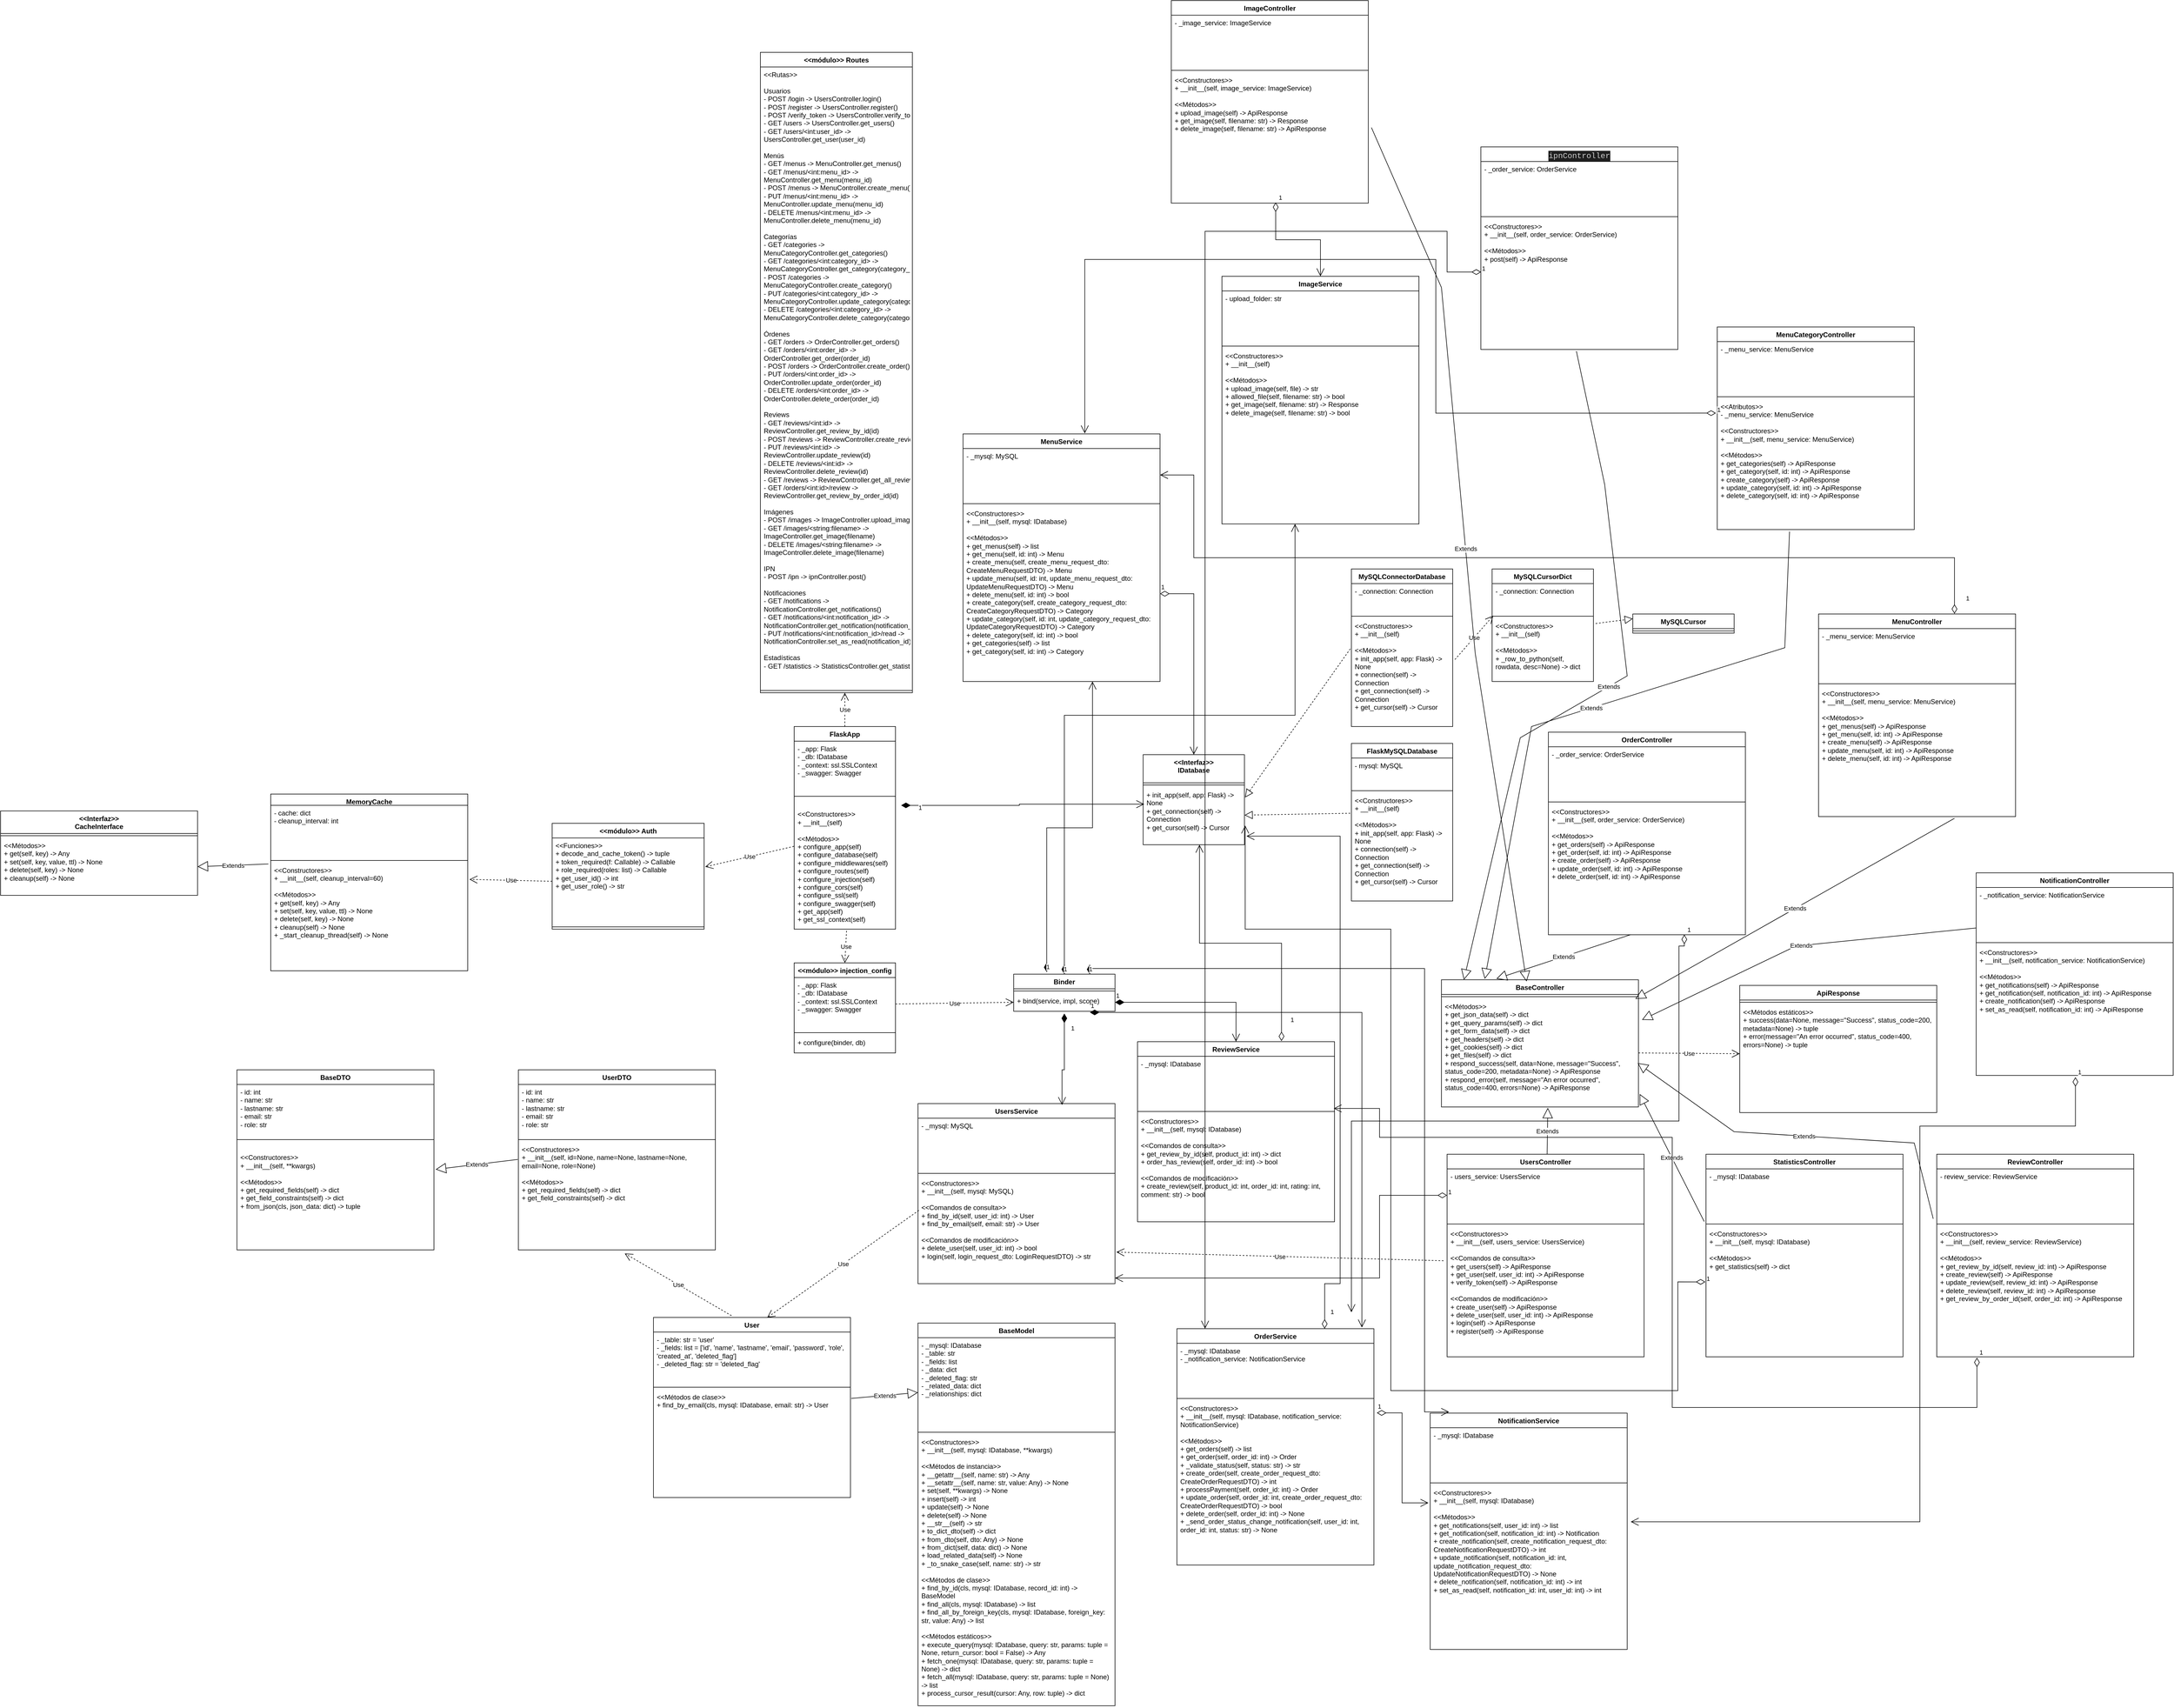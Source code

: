 <mxfile version="22.0.0" type="device">
  <diagram name="Page-1" id="c4acf3e9-155e-7222-9cf6-157b1a14988f">
    <mxGraphModel dx="5143" dy="3973" grid="1" gridSize="10" guides="1" tooltips="1" connect="1" arrows="1" fold="1" page="1" pageScale="1" pageWidth="850" pageHeight="1100" background="none" math="0" shadow="0">
      <root>
        <mxCell id="0" />
        <mxCell id="1" parent="0" />
        <mxCell id="P1A6MYlfa6dCKhYoC_HP-1" value="&amp;lt;&amp;lt;módulo&amp;gt;&amp;gt; injection_config " style="swimlane;fontStyle=1;align=center;verticalAlign=top;childLayout=stackLayout;horizontal=1;startSize=26;horizontalStack=0;resizeParent=1;resizeParentMax=0;resizeLast=0;collapsible=1;marginBottom=0;whiteSpace=wrap;html=1;" parent="1" vertex="1">
          <mxGeometry x="20" y="480" width="180" height="160" as="geometry" />
        </mxCell>
        <mxCell id="P1A6MYlfa6dCKhYoC_HP-2" value="&lt;div&gt;- _app: Flask&lt;/div&gt;&lt;div&gt;- _db: IDatabase&lt;/div&gt;&lt;div&gt;- _context: ssl.SSLContext&lt;/div&gt;&lt;div&gt;- _swagger: Swagger&lt;/div&gt;" style="text;strokeColor=none;fillColor=none;align=left;verticalAlign=top;spacingLeft=4;spacingRight=4;overflow=hidden;rotatable=0;points=[[0,0.5],[1,0.5]];portConstraint=eastwest;whiteSpace=wrap;html=1;" parent="P1A6MYlfa6dCKhYoC_HP-1" vertex="1">
          <mxGeometry y="26" width="180" height="94" as="geometry" />
        </mxCell>
        <mxCell id="P1A6MYlfa6dCKhYoC_HP-3" value="" style="line;strokeWidth=1;fillColor=none;align=left;verticalAlign=middle;spacingTop=-1;spacingLeft=3;spacingRight=3;rotatable=0;labelPosition=right;points=[];portConstraint=eastwest;strokeColor=inherit;" parent="P1A6MYlfa6dCKhYoC_HP-1" vertex="1">
          <mxGeometry y="120" width="180" height="8" as="geometry" />
        </mxCell>
        <mxCell id="P1A6MYlfa6dCKhYoC_HP-4" value="&lt;div&gt;+ configure(binder, db)&amp;nbsp;&amp;nbsp;&lt;br&gt;&lt;/div&gt;" style="text;strokeColor=none;fillColor=none;align=left;verticalAlign=top;spacingLeft=4;spacingRight=4;overflow=hidden;rotatable=0;points=[[0,0.5],[1,0.5]];portConstraint=eastwest;whiteSpace=wrap;html=1;" parent="P1A6MYlfa6dCKhYoC_HP-1" vertex="1">
          <mxGeometry y="128" width="180" height="32" as="geometry" />
        </mxCell>
        <mxCell id="P1A6MYlfa6dCKhYoC_HP-6" value="FlaskApp" style="swimlane;fontStyle=1;align=center;verticalAlign=top;childLayout=stackLayout;horizontal=1;startSize=26;horizontalStack=0;resizeParent=1;resizeParentMax=0;resizeLast=0;collapsible=1;marginBottom=0;whiteSpace=wrap;html=1;" parent="1" vertex="1">
          <mxGeometry x="20" y="60" width="180" height="360" as="geometry" />
        </mxCell>
        <mxCell id="P1A6MYlfa6dCKhYoC_HP-7" value="&lt;div&gt;- _app: Flask&lt;/div&gt;&lt;div&gt;- _db: IDatabase&lt;/div&gt;&lt;div&gt;- _context: ssl.SSLContext&lt;/div&gt;&lt;div&gt;- _swagger: Swagger&lt;/div&gt;" style="text;strokeColor=none;fillColor=none;align=left;verticalAlign=top;spacingLeft=4;spacingRight=4;overflow=hidden;rotatable=0;points=[[0,0.5],[1,0.5]];portConstraint=eastwest;whiteSpace=wrap;html=1;" parent="P1A6MYlfa6dCKhYoC_HP-6" vertex="1">
          <mxGeometry y="26" width="180" height="94" as="geometry" />
        </mxCell>
        <mxCell id="P1A6MYlfa6dCKhYoC_HP-8" value="" style="line;strokeWidth=1;fillColor=none;align=left;verticalAlign=middle;spacingTop=-1;spacingLeft=3;spacingRight=3;rotatable=0;labelPosition=right;points=[];portConstraint=eastwest;strokeColor=inherit;" parent="P1A6MYlfa6dCKhYoC_HP-6" vertex="1">
          <mxGeometry y="120" width="180" height="8" as="geometry" />
        </mxCell>
        <mxCell id="P1A6MYlfa6dCKhYoC_HP-9" value="&lt;div&gt;&lt;br&gt;&lt;/div&gt;&lt;div&gt;&amp;lt;&amp;lt;Constructores&amp;gt;&amp;gt;&lt;/div&gt;&lt;div&gt;+ __init__(self)&lt;/div&gt;&lt;div&gt;&lt;br&gt;&lt;/div&gt;&lt;div&gt;&amp;lt;&amp;lt;Métodos&amp;gt;&amp;gt;&lt;/div&gt;&lt;div&gt;+ configure_app(self)&lt;/div&gt;&lt;div&gt;+ configure_database(self)&lt;/div&gt;&lt;div&gt;+ configure_middlewares(self)&lt;/div&gt;&lt;div&gt;+ configure_routes(self)&lt;/div&gt;&lt;div&gt;+ configure_injection(self)&lt;/div&gt;&lt;div&gt;+ configure_cors(self)&lt;/div&gt;&lt;div&gt;+ configure_ssl(self)&lt;/div&gt;&lt;div&gt;+ configure_swagger(self)&lt;/div&gt;&lt;div&gt;+ get_app(self)&lt;/div&gt;&lt;div&gt;+ get_ssl_context(self)&lt;/div&gt;&lt;div&gt;&lt;br&gt;&lt;/div&gt;" style="text;strokeColor=none;fillColor=none;align=left;verticalAlign=top;spacingLeft=4;spacingRight=4;overflow=hidden;rotatable=0;points=[[0,0.5],[1,0.5]];portConstraint=eastwest;whiteSpace=wrap;html=1;" parent="P1A6MYlfa6dCKhYoC_HP-6" vertex="1">
          <mxGeometry y="128" width="180" height="232" as="geometry" />
        </mxCell>
        <mxCell id="P1A6MYlfa6dCKhYoC_HP-10" value="UsersService" style="swimlane;fontStyle=1;align=center;verticalAlign=top;childLayout=stackLayout;horizontal=1;startSize=26;horizontalStack=0;resizeParent=1;resizeParentMax=0;resizeLast=0;collapsible=1;marginBottom=0;whiteSpace=wrap;html=1;" parent="1" vertex="1">
          <mxGeometry x="240" y="730" width="350" height="320" as="geometry" />
        </mxCell>
        <mxCell id="P1A6MYlfa6dCKhYoC_HP-11" value="- _mysql: MySQL" style="text;strokeColor=none;fillColor=none;align=left;verticalAlign=top;spacingLeft=4;spacingRight=4;overflow=hidden;rotatable=0;points=[[0,0.5],[1,0.5]];portConstraint=eastwest;whiteSpace=wrap;html=1;" parent="P1A6MYlfa6dCKhYoC_HP-10" vertex="1">
          <mxGeometry y="26" width="350" height="94" as="geometry" />
        </mxCell>
        <mxCell id="P1A6MYlfa6dCKhYoC_HP-12" value="" style="line;strokeWidth=1;fillColor=none;align=left;verticalAlign=middle;spacingTop=-1;spacingLeft=3;spacingRight=3;rotatable=0;labelPosition=right;points=[];portConstraint=eastwest;strokeColor=inherit;" parent="P1A6MYlfa6dCKhYoC_HP-10" vertex="1">
          <mxGeometry y="120" width="350" height="8" as="geometry" />
        </mxCell>
        <mxCell id="P1A6MYlfa6dCKhYoC_HP-13" value="&lt;div&gt;&lt;div&gt;&amp;lt;&amp;lt;Constructores&amp;gt;&amp;gt;&lt;/div&gt;&lt;div&gt;+ __init__(self, mysql: MySQL)&lt;/div&gt;&lt;div&gt;&lt;br&gt;&lt;/div&gt;&lt;div&gt;&amp;lt;&amp;lt;Comandos de consulta&amp;gt;&amp;gt;&lt;/div&gt;&lt;div&gt;+ find_by_id(self, user_id: int) -&amp;gt; User&lt;/div&gt;&lt;div&gt;+ find_by_email(self, email: str) -&amp;gt; User&lt;/div&gt;&lt;div&gt;&lt;br&gt;&lt;/div&gt;&lt;div&gt;&amp;lt;&amp;lt;Comandos de modificación&amp;gt;&amp;gt;&lt;/div&gt;&lt;div&gt;+ delete_user(self, user_id: int) -&amp;gt; bool&lt;/div&gt;&lt;div&gt;+ login(self, login_request_dto: LoginRequestDTO) -&amp;gt; str&lt;/div&gt;&lt;/div&gt;" style="text;strokeColor=none;fillColor=none;align=left;verticalAlign=top;spacingLeft=4;spacingRight=4;overflow=hidden;rotatable=0;points=[[0,0.5],[1,0.5]];portConstraint=eastwest;whiteSpace=wrap;html=1;" parent="P1A6MYlfa6dCKhYoC_HP-10" vertex="1">
          <mxGeometry y="128" width="350" height="192" as="geometry" />
        </mxCell>
        <mxCell id="P1A6MYlfa6dCKhYoC_HP-16" value="  Binder   " style="swimlane;fontStyle=1;align=center;verticalAlign=top;childLayout=stackLayout;horizontal=1;startSize=26;horizontalStack=0;resizeParent=1;resizeParentMax=0;resizeLast=0;collapsible=1;marginBottom=0;whiteSpace=wrap;html=1;" parent="1" vertex="1">
          <mxGeometry x="410" y="500" width="180" height="66" as="geometry" />
        </mxCell>
        <mxCell id="P1A6MYlfa6dCKhYoC_HP-18" value="" style="line;strokeWidth=1;fillColor=none;align=left;verticalAlign=middle;spacingTop=-1;spacingLeft=3;spacingRight=3;rotatable=0;labelPosition=right;points=[];portConstraint=eastwest;strokeColor=inherit;" parent="P1A6MYlfa6dCKhYoC_HP-16" vertex="1">
          <mxGeometry y="26" width="180" height="8" as="geometry" />
        </mxCell>
        <mxCell id="P1A6MYlfa6dCKhYoC_HP-19" value="&lt;div&gt;+ bind(service, impl, scope)&lt;br&gt;&lt;/div&gt;" style="text;strokeColor=none;fillColor=none;align=left;verticalAlign=top;spacingLeft=4;spacingRight=4;overflow=hidden;rotatable=0;points=[[0,0.5],[1,0.5]];portConstraint=eastwest;whiteSpace=wrap;html=1;" parent="P1A6MYlfa6dCKhYoC_HP-16" vertex="1">
          <mxGeometry y="34" width="180" height="32" as="geometry" />
        </mxCell>
        <mxCell id="P1A6MYlfa6dCKhYoC_HP-20" value="Use" style="endArrow=open;endSize=12;dashed=1;html=1;rounded=0;exitX=1;exitY=0.5;exitDx=0;exitDy=0;entryX=0;entryY=0.5;entryDx=0;entryDy=0;" parent="1" source="P1A6MYlfa6dCKhYoC_HP-2" target="P1A6MYlfa6dCKhYoC_HP-19" edge="1">
          <mxGeometry width="160" relative="1" as="geometry">
            <mxPoint x="380" y="680" as="sourcePoint" />
            <mxPoint x="540" y="680" as="targetPoint" />
          </mxGeometry>
        </mxCell>
        <mxCell id="P1A6MYlfa6dCKhYoC_HP-22" value="1" style="endArrow=open;html=1;endSize=12;startArrow=diamondThin;startSize=14;startFill=1;edgeStyle=orthogonalEdgeStyle;align=left;verticalAlign=bottom;rounded=0;exitX=0.5;exitY=1.125;exitDx=0;exitDy=0;exitPerimeter=0;entryX=0.731;entryY=0.008;entryDx=0;entryDy=0;entryPerimeter=0;" parent="1" source="P1A6MYlfa6dCKhYoC_HP-19" target="P1A6MYlfa6dCKhYoC_HP-10" edge="1">
          <mxGeometry x="-0.579" y="10" relative="1" as="geometry">
            <mxPoint x="600" y="630" as="sourcePoint" />
            <mxPoint x="650" y="660" as="targetPoint" />
            <Array as="points">
              <mxPoint x="500" y="670" />
              <mxPoint x="496" y="670" />
            </Array>
            <mxPoint as="offset" />
          </mxGeometry>
        </mxCell>
        <mxCell id="yyelKcN5H34rOJ5qzm9m-1" value="ReviewService" style="swimlane;fontStyle=1;align=center;verticalAlign=top;childLayout=stackLayout;horizontal=1;startSize=26;horizontalStack=0;resizeParent=1;resizeParentMax=0;resizeLast=0;collapsible=1;marginBottom=0;whiteSpace=wrap;html=1;" parent="1" vertex="1">
          <mxGeometry x="630" y="620" width="350" height="320" as="geometry" />
        </mxCell>
        <mxCell id="yyelKcN5H34rOJ5qzm9m-2" value="- _mysql: IDatabase" style="text;strokeColor=none;fillColor=none;align=left;verticalAlign=top;spacingLeft=4;spacingRight=4;overflow=hidden;rotatable=0;points=[[0,0.5],[1,0.5]];portConstraint=eastwest;whiteSpace=wrap;html=1;" parent="yyelKcN5H34rOJ5qzm9m-1" vertex="1">
          <mxGeometry y="26" width="350" height="94" as="geometry" />
        </mxCell>
        <mxCell id="yyelKcN5H34rOJ5qzm9m-3" value="" style="line;strokeWidth=1;fillColor=none;align=left;verticalAlign=middle;spacingTop=-1;spacingLeft=3;spacingRight=3;rotatable=0;labelPosition=right;points=[];portConstraint=eastwest;strokeColor=inherit;" parent="yyelKcN5H34rOJ5qzm9m-1" vertex="1">
          <mxGeometry y="120" width="350" height="8" as="geometry" />
        </mxCell>
        <mxCell id="yyelKcN5H34rOJ5qzm9m-4" value="&lt;div&gt;&amp;lt;&amp;lt;Constructores&amp;gt;&amp;gt;&lt;/div&gt;&lt;div&gt;+ __init__(self, mysql: IDatabase)&lt;/div&gt;&lt;div&gt;&lt;br&gt;&lt;/div&gt;&lt;div&gt;&amp;lt;&amp;lt;Comandos de consulta&amp;gt;&amp;gt;&lt;/div&gt;&lt;div&gt;+ get_review_by_id(self, product_id: int) -&amp;gt; dict&lt;/div&gt;&lt;div&gt;+ order_has_review(self, order_id: int) -&amp;gt; bool&lt;/div&gt;&lt;div&gt;&lt;br&gt;&lt;/div&gt;&lt;div&gt;&amp;lt;&amp;lt;Comandos de modificación&amp;gt;&amp;gt;&lt;/div&gt;&lt;div&gt;+ create_review(self, product_id: int, order_id: int, rating: int, comment: str) -&amp;gt; bool&lt;/div&gt;" style="text;strokeColor=none;fillColor=none;align=left;verticalAlign=top;spacingLeft=4;spacingRight=4;overflow=hidden;rotatable=0;points=[[0,0.5],[1,0.5]];portConstraint=eastwest;whiteSpace=wrap;html=1;" parent="yyelKcN5H34rOJ5qzm9m-1" vertex="1">
          <mxGeometry y="128" width="350" height="192" as="geometry" />
        </mxCell>
        <mxCell id="yyelKcN5H34rOJ5qzm9m-5" value="1" style="endArrow=open;html=1;endSize=12;startArrow=diamondThin;startSize=14;startFill=1;edgeStyle=orthogonalEdgeStyle;align=left;verticalAlign=bottom;rounded=0;exitX=1;exitY=0.5;exitDx=0;exitDy=0;entryX=0.5;entryY=0;entryDx=0;entryDy=0;" parent="1" source="P1A6MYlfa6dCKhYoC_HP-19" target="yyelKcN5H34rOJ5qzm9m-1" edge="1">
          <mxGeometry x="-1" y="3" relative="1" as="geometry">
            <mxPoint x="340" y="590" as="sourcePoint" />
            <mxPoint x="500" y="590" as="targetPoint" />
          </mxGeometry>
        </mxCell>
        <mxCell id="yyelKcN5H34rOJ5qzm9m-6" value="&lt;div&gt;&amp;lt;&amp;lt;Interfaz&amp;gt;&amp;gt;&lt;/div&gt;&lt;div&gt;IDatabase&lt;/div&gt;" style="swimlane;fontStyle=1;align=center;verticalAlign=top;childLayout=stackLayout;horizontal=1;startSize=50;horizontalStack=0;resizeParent=1;resizeParentMax=0;resizeLast=0;collapsible=1;marginBottom=0;whiteSpace=wrap;html=1;" parent="1" vertex="1">
          <mxGeometry x="640" y="110" width="180" height="160" as="geometry" />
        </mxCell>
        <mxCell id="yyelKcN5H34rOJ5qzm9m-8" value="" style="line;strokeWidth=1;fillColor=none;align=left;verticalAlign=middle;spacingTop=-1;spacingLeft=3;spacingRight=3;rotatable=0;labelPosition=right;points=[];portConstraint=eastwest;strokeColor=inherit;" parent="yyelKcN5H34rOJ5qzm9m-6" vertex="1">
          <mxGeometry y="50" width="180" height="8" as="geometry" />
        </mxCell>
        <mxCell id="yyelKcN5H34rOJ5qzm9m-9" value="&lt;div&gt;&lt;div&gt;+ init_app(self, app: Flask) -&amp;gt; None&lt;/div&gt;&lt;div&gt;+ get_connection(self) -&amp;gt; Connection&lt;/div&gt;&lt;div&gt;+ get_cursor(self) -&amp;gt; Cursor&lt;/div&gt;&lt;/div&gt;" style="text;strokeColor=none;fillColor=none;align=left;verticalAlign=top;spacingLeft=4;spacingRight=4;overflow=hidden;rotatable=0;points=[[0,0.5],[1,0.5]];portConstraint=eastwest;whiteSpace=wrap;html=1;" parent="yyelKcN5H34rOJ5qzm9m-6" vertex="1">
          <mxGeometry y="58" width="180" height="102" as="geometry" />
        </mxCell>
        <mxCell id="yyelKcN5H34rOJ5qzm9m-10" value="1" style="endArrow=open;html=1;endSize=12;startArrow=diamondThin;startSize=14;startFill=0;edgeStyle=orthogonalEdgeStyle;align=left;verticalAlign=bottom;rounded=0;exitX=0.731;exitY=-0.003;exitDx=0;exitDy=0;entryX=0.556;entryY=1;entryDx=0;entryDy=0;entryPerimeter=0;exitPerimeter=0;" parent="1" source="yyelKcN5H34rOJ5qzm9m-1" target="yyelKcN5H34rOJ5qzm9m-9" edge="1">
          <mxGeometry x="-0.883" y="-14" relative="1" as="geometry">
            <mxPoint x="510" y="490" as="sourcePoint" />
            <mxPoint x="670" y="490" as="targetPoint" />
            <mxPoint as="offset" />
          </mxGeometry>
        </mxCell>
        <mxCell id="yyelKcN5H34rOJ5qzm9m-11" value="FlaskMySQLDatabase" style="swimlane;fontStyle=1;align=center;verticalAlign=top;childLayout=stackLayout;horizontal=1;startSize=26;horizontalStack=0;resizeParent=1;resizeParentMax=0;resizeLast=0;collapsible=1;marginBottom=0;whiteSpace=wrap;html=1;" parent="1" vertex="1">
          <mxGeometry x="1010" y="90" width="180" height="280" as="geometry" />
        </mxCell>
        <mxCell id="yyelKcN5H34rOJ5qzm9m-12" value="- mysql: MySQL" style="text;strokeColor=none;fillColor=none;align=left;verticalAlign=top;spacingLeft=4;spacingRight=4;overflow=hidden;rotatable=0;points=[[0,0.5],[1,0.5]];portConstraint=eastwest;whiteSpace=wrap;html=1;" parent="yyelKcN5H34rOJ5qzm9m-11" vertex="1">
          <mxGeometry y="26" width="180" height="54" as="geometry" />
        </mxCell>
        <mxCell id="yyelKcN5H34rOJ5qzm9m-13" value="" style="line;strokeWidth=1;fillColor=none;align=left;verticalAlign=middle;spacingTop=-1;spacingLeft=3;spacingRight=3;rotatable=0;labelPosition=right;points=[];portConstraint=eastwest;strokeColor=inherit;" parent="yyelKcN5H34rOJ5qzm9m-11" vertex="1">
          <mxGeometry y="80" width="180" height="8" as="geometry" />
        </mxCell>
        <mxCell id="yyelKcN5H34rOJ5qzm9m-14" value="&lt;div&gt;&lt;div&gt;&amp;lt;&amp;lt;Constructores&amp;gt;&amp;gt;&lt;/div&gt;&lt;div&gt;+ __init__(self)&lt;/div&gt;&lt;div&gt;&lt;br&gt;&lt;/div&gt;&lt;div&gt;&amp;lt;&amp;lt;Métodos&amp;gt;&amp;gt;&lt;/div&gt;&lt;div&gt;+ init_app(self, app: Flask) -&amp;gt; None&lt;/div&gt;&lt;div&gt;+ connection(self) -&amp;gt; Connection&lt;/div&gt;&lt;div&gt;+ get_connection(self) -&amp;gt; Connection&lt;/div&gt;&lt;div&gt;+ get_cursor(self) -&amp;gt; Cursor&lt;/div&gt;&lt;/div&gt;&lt;div&gt;&lt;br&gt;&lt;/div&gt;" style="text;strokeColor=none;fillColor=none;align=left;verticalAlign=top;spacingLeft=4;spacingRight=4;overflow=hidden;rotatable=0;points=[[0,0.5],[1,0.5]];portConstraint=eastwest;whiteSpace=wrap;html=1;" parent="yyelKcN5H34rOJ5qzm9m-11" vertex="1">
          <mxGeometry y="88" width="180" height="192" as="geometry" />
        </mxCell>
        <mxCell id="yyelKcN5H34rOJ5qzm9m-16" value="" style="endArrow=block;dashed=1;endFill=0;endSize=12;html=1;rounded=0;exitX=-0.011;exitY=0.188;exitDx=0;exitDy=0;exitPerimeter=0;" parent="1" source="yyelKcN5H34rOJ5qzm9m-14" target="yyelKcN5H34rOJ5qzm9m-9" edge="1">
          <mxGeometry width="160" relative="1" as="geometry">
            <mxPoint x="730" y="200" as="sourcePoint" />
            <mxPoint x="890" y="200" as="targetPoint" />
          </mxGeometry>
        </mxCell>
        <mxCell id="yyelKcN5H34rOJ5qzm9m-17" value="MySQLConnectorDatabase" style="swimlane;fontStyle=1;align=center;verticalAlign=top;childLayout=stackLayout;horizontal=1;startSize=26;horizontalStack=0;resizeParent=1;resizeParentMax=0;resizeLast=0;collapsible=1;marginBottom=0;whiteSpace=wrap;html=1;" parent="1" vertex="1">
          <mxGeometry x="1010" y="-220" width="180" height="280" as="geometry" />
        </mxCell>
        <mxCell id="yyelKcN5H34rOJ5qzm9m-18" value="- _connection: Connection" style="text;strokeColor=none;fillColor=none;align=left;verticalAlign=top;spacingLeft=4;spacingRight=4;overflow=hidden;rotatable=0;points=[[0,0.5],[1,0.5]];portConstraint=eastwest;whiteSpace=wrap;html=1;" parent="yyelKcN5H34rOJ5qzm9m-17" vertex="1">
          <mxGeometry y="26" width="180" height="54" as="geometry" />
        </mxCell>
        <mxCell id="yyelKcN5H34rOJ5qzm9m-19" value="" style="line;strokeWidth=1;fillColor=none;align=left;verticalAlign=middle;spacingTop=-1;spacingLeft=3;spacingRight=3;rotatable=0;labelPosition=right;points=[];portConstraint=eastwest;strokeColor=inherit;" parent="yyelKcN5H34rOJ5qzm9m-17" vertex="1">
          <mxGeometry y="80" width="180" height="8" as="geometry" />
        </mxCell>
        <mxCell id="yyelKcN5H34rOJ5qzm9m-20" value="&lt;div&gt;&amp;lt;&amp;lt;Constructores&amp;gt;&amp;gt;&lt;/div&gt;&lt;div&gt;+ __init__(self)&lt;/div&gt;&lt;div&gt;&lt;br&gt;&lt;/div&gt;&lt;div&gt;&amp;lt;&amp;lt;Métodos&amp;gt;&amp;gt;&lt;/div&gt;&lt;div&gt;+ init_app(self, app: Flask) -&amp;gt; None&lt;/div&gt;&lt;div&gt;+ connection(self) -&amp;gt; Connection&lt;/div&gt;&lt;div&gt;+ get_connection(self) -&amp;gt; Connection&lt;/div&gt;&lt;div&gt;+ get_cursor(self) -&amp;gt; Cursor&lt;/div&gt;" style="text;strokeColor=none;fillColor=none;align=left;verticalAlign=top;spacingLeft=4;spacingRight=4;overflow=hidden;rotatable=0;points=[[0,0.5],[1,0.5]];portConstraint=eastwest;whiteSpace=wrap;html=1;" parent="yyelKcN5H34rOJ5qzm9m-17" vertex="1">
          <mxGeometry y="88" width="180" height="192" as="geometry" />
        </mxCell>
        <mxCell id="yyelKcN5H34rOJ5qzm9m-21" value="" style="endArrow=block;dashed=1;endFill=0;endSize=12;html=1;rounded=0;exitX=-0.011;exitY=0.281;exitDx=0;exitDy=0;exitPerimeter=0;entryX=1.006;entryY=0.176;entryDx=0;entryDy=0;entryPerimeter=0;" parent="1" source="yyelKcN5H34rOJ5qzm9m-20" target="yyelKcN5H34rOJ5qzm9m-9" edge="1">
          <mxGeometry width="160" relative="1" as="geometry">
            <mxPoint x="800" y="170" as="sourcePoint" />
            <mxPoint x="960" y="170" as="targetPoint" />
          </mxGeometry>
        </mxCell>
        <mxCell id="yyelKcN5H34rOJ5qzm9m-22" value="1" style="endArrow=open;html=1;endSize=12;startArrow=diamondThin;startSize=14;startFill=1;edgeStyle=orthogonalEdgeStyle;align=left;verticalAlign=bottom;rounded=0;exitX=1.056;exitY=0.052;exitDx=0;exitDy=0;exitPerimeter=0;entryX=0.011;entryY=0.294;entryDx=0;entryDy=0;entryPerimeter=0;" parent="1" source="P1A6MYlfa6dCKhYoC_HP-9" target="yyelKcN5H34rOJ5qzm9m-9" edge="1">
          <mxGeometry x="-0.869" y="-13" relative="1" as="geometry">
            <mxPoint x="590" y="350" as="sourcePoint" />
            <mxPoint x="510" y="204" as="targetPoint" />
            <mxPoint as="offset" />
          </mxGeometry>
        </mxCell>
        <mxCell id="yyelKcN5H34rOJ5qzm9m-23" value="Use" style="endArrow=open;endSize=12;dashed=1;html=1;rounded=0;exitX=0.517;exitY=1.013;exitDx=0;exitDy=0;exitPerimeter=0;entryX=0.5;entryY=0;entryDx=0;entryDy=0;" parent="1" source="P1A6MYlfa6dCKhYoC_HP-9" target="P1A6MYlfa6dCKhYoC_HP-1" edge="1">
          <mxGeometry width="160" relative="1" as="geometry">
            <mxPoint x="160" y="440" as="sourcePoint" />
            <mxPoint x="320" y="440" as="targetPoint" />
          </mxGeometry>
        </mxCell>
        <mxCell id="dZj5Tz1uE697csIQcJDK-2" value="MySQLCursorDict" style="swimlane;fontStyle=1;align=center;verticalAlign=top;childLayout=stackLayout;horizontal=1;startSize=26;horizontalStack=0;resizeParent=1;resizeParentMax=0;resizeLast=0;collapsible=1;marginBottom=0;whiteSpace=wrap;html=1;" parent="1" vertex="1">
          <mxGeometry x="1260" y="-220" width="180" height="200" as="geometry" />
        </mxCell>
        <mxCell id="dZj5Tz1uE697csIQcJDK-3" value="- _connection: Connection" style="text;strokeColor=none;fillColor=none;align=left;verticalAlign=top;spacingLeft=4;spacingRight=4;overflow=hidden;rotatable=0;points=[[0,0.5],[1,0.5]];portConstraint=eastwest;whiteSpace=wrap;html=1;" parent="dZj5Tz1uE697csIQcJDK-2" vertex="1">
          <mxGeometry y="26" width="180" height="54" as="geometry" />
        </mxCell>
        <mxCell id="dZj5Tz1uE697csIQcJDK-4" value="" style="line;strokeWidth=1;fillColor=none;align=left;verticalAlign=middle;spacingTop=-1;spacingLeft=3;spacingRight=3;rotatable=0;labelPosition=right;points=[];portConstraint=eastwest;strokeColor=inherit;" parent="dZj5Tz1uE697csIQcJDK-2" vertex="1">
          <mxGeometry y="80" width="180" height="8" as="geometry" />
        </mxCell>
        <mxCell id="dZj5Tz1uE697csIQcJDK-5" value="&lt;div&gt;&amp;lt;&amp;lt;Constructores&amp;gt;&amp;gt;&lt;/div&gt;&lt;div&gt;+ __init__(self)&lt;/div&gt;&lt;div&gt;&lt;br&gt;&lt;/div&gt;&lt;div&gt;&amp;lt;&amp;lt;Métodos&amp;gt;&amp;gt;&lt;/div&gt;&lt;div&gt;+ _row_to_python(self, rowdata, desc=None) -&amp;gt; dict&lt;/div&gt;&lt;div&gt;&lt;br&gt;&lt;/div&gt;" style="text;strokeColor=none;fillColor=none;align=left;verticalAlign=top;spacingLeft=4;spacingRight=4;overflow=hidden;rotatable=0;points=[[0,0.5],[1,0.5]];portConstraint=eastwest;whiteSpace=wrap;html=1;" parent="dZj5Tz1uE697csIQcJDK-2" vertex="1">
          <mxGeometry y="88" width="180" height="112" as="geometry" />
        </mxCell>
        <mxCell id="dZj5Tz1uE697csIQcJDK-6" value="MySQLCursor" style="swimlane;fontStyle=1;align=center;verticalAlign=top;childLayout=stackLayout;horizontal=1;startSize=26;horizontalStack=0;resizeParent=1;resizeParentMax=0;resizeLast=0;collapsible=1;marginBottom=0;whiteSpace=wrap;html=1;" parent="1" vertex="1">
          <mxGeometry x="1510" y="-140" width="180" height="34" as="geometry" />
        </mxCell>
        <mxCell id="dZj5Tz1uE697csIQcJDK-8" value="" style="line;strokeWidth=1;fillColor=none;align=left;verticalAlign=middle;spacingTop=-1;spacingLeft=3;spacingRight=3;rotatable=0;labelPosition=right;points=[];portConstraint=eastwest;strokeColor=inherit;" parent="dZj5Tz1uE697csIQcJDK-6" vertex="1">
          <mxGeometry y="26" width="180" height="8" as="geometry" />
        </mxCell>
        <mxCell id="dZj5Tz1uE697csIQcJDK-10" value="" style="endArrow=block;dashed=1;endFill=0;endSize=12;html=1;rounded=0;entryX=0;entryY=0.25;entryDx=0;entryDy=0;exitX=1.022;exitY=0.08;exitDx=0;exitDy=0;exitPerimeter=0;" parent="1" source="dZj5Tz1uE697csIQcJDK-5" target="dZj5Tz1uE697csIQcJDK-6" edge="1">
          <mxGeometry width="160" relative="1" as="geometry">
            <mxPoint x="1080" y="-40" as="sourcePoint" />
            <mxPoint x="1240" y="-40" as="targetPoint" />
          </mxGeometry>
        </mxCell>
        <mxCell id="dZj5Tz1uE697csIQcJDK-11" value="Use" style="endArrow=open;endSize=12;dashed=1;html=1;rounded=0;entryX=0.011;entryY=1.056;entryDx=0;entryDy=0;entryPerimeter=0;exitX=1.022;exitY=0.38;exitDx=0;exitDy=0;exitPerimeter=0;" parent="1" source="yyelKcN5H34rOJ5qzm9m-20" target="dZj5Tz1uE697csIQcJDK-3" edge="1">
          <mxGeometry width="160" relative="1" as="geometry">
            <mxPoint x="1310" y="80" as="sourcePoint" />
            <mxPoint x="1470" y="80" as="targetPoint" />
          </mxGeometry>
        </mxCell>
        <mxCell id="dZj5Tz1uE697csIQcJDK-12" value="BaseController" style="swimlane;fontStyle=1;align=center;verticalAlign=top;childLayout=stackLayout;horizontal=1;startSize=26;horizontalStack=0;resizeParent=1;resizeParentMax=0;resizeLast=0;collapsible=1;marginBottom=0;whiteSpace=wrap;html=1;" parent="1" vertex="1">
          <mxGeometry x="1170" y="510" width="350" height="226" as="geometry" />
        </mxCell>
        <mxCell id="dZj5Tz1uE697csIQcJDK-14" value="" style="line;strokeWidth=1;fillColor=none;align=left;verticalAlign=middle;spacingTop=-1;spacingLeft=3;spacingRight=3;rotatable=0;labelPosition=right;points=[];portConstraint=eastwest;strokeColor=inherit;" parent="dZj5Tz1uE697csIQcJDK-12" vertex="1">
          <mxGeometry y="26" width="350" height="8" as="geometry" />
        </mxCell>
        <mxCell id="dZj5Tz1uE697csIQcJDK-15" value="&lt;div&gt;&amp;lt;&amp;lt;Métodos&amp;gt;&amp;gt;&lt;/div&gt;&lt;div&gt;+ get_json_data(self) -&amp;gt; dict&lt;/div&gt;&lt;div&gt;+ get_query_params(self) -&amp;gt; dict&lt;/div&gt;&lt;div&gt;+ get_form_data(self) -&amp;gt; dict&lt;/div&gt;&lt;div&gt;+ get_headers(self) -&amp;gt; dict&lt;/div&gt;&lt;div&gt;+ get_cookies(self) -&amp;gt; dict&lt;/div&gt;&lt;div&gt;+ get_files(self) -&amp;gt; dict&lt;/div&gt;&lt;div&gt;+ respond_success(self, data=None, message=&quot;Success&quot;, status_code=200, metadata=None) -&amp;gt; ApiResponse&lt;/div&gt;&lt;div&gt;+ respond_error(self, message=&quot;An error occurred&quot;, status_code=400, errors=None) -&amp;gt; ApiResponse&lt;/div&gt;" style="text;strokeColor=none;fillColor=none;align=left;verticalAlign=top;spacingLeft=4;spacingRight=4;overflow=hidden;rotatable=0;points=[[0,0.5],[1,0.5]];portConstraint=eastwest;whiteSpace=wrap;html=1;" parent="dZj5Tz1uE697csIQcJDK-12" vertex="1">
          <mxGeometry y="34" width="350" height="192" as="geometry" />
        </mxCell>
        <mxCell id="dZj5Tz1uE697csIQcJDK-16" value="UsersController" style="swimlane;fontStyle=1;align=center;verticalAlign=top;childLayout=stackLayout;horizontal=1;startSize=26;horizontalStack=0;resizeParent=1;resizeParentMax=0;resizeLast=0;collapsible=1;marginBottom=0;whiteSpace=wrap;html=1;" parent="1" vertex="1">
          <mxGeometry x="1180" y="820" width="350" height="360" as="geometry" />
        </mxCell>
        <mxCell id="dZj5Tz1uE697csIQcJDK-17" value="- users_service: UsersService" style="text;strokeColor=none;fillColor=none;align=left;verticalAlign=top;spacingLeft=4;spacingRight=4;overflow=hidden;rotatable=0;points=[[0,0.5],[1,0.5]];portConstraint=eastwest;whiteSpace=wrap;html=1;" parent="dZj5Tz1uE697csIQcJDK-16" vertex="1">
          <mxGeometry y="26" width="350" height="94" as="geometry" />
        </mxCell>
        <mxCell id="dZj5Tz1uE697csIQcJDK-18" value="" style="line;strokeWidth=1;fillColor=none;align=left;verticalAlign=middle;spacingTop=-1;spacingLeft=3;spacingRight=3;rotatable=0;labelPosition=right;points=[];portConstraint=eastwest;strokeColor=inherit;" parent="dZj5Tz1uE697csIQcJDK-16" vertex="1">
          <mxGeometry y="120" width="350" height="8" as="geometry" />
        </mxCell>
        <mxCell id="dZj5Tz1uE697csIQcJDK-19" value="&lt;div&gt;&amp;lt;&amp;lt;Constructores&amp;gt;&amp;gt;&lt;/div&gt;&lt;div&gt;+ __init__(self, users_service: UsersService)&lt;/div&gt;&lt;div&gt;&lt;br&gt;&lt;/div&gt;&lt;div&gt;&amp;lt;&amp;lt;Comandos de consulta&amp;gt;&amp;gt;&lt;/div&gt;&lt;div&gt;+ get_users(self) -&amp;gt; ApiResponse&lt;/div&gt;&lt;div&gt;+ get_user(self, user_id: int) -&amp;gt; ApiResponse&lt;/div&gt;&lt;div&gt;+ verify_token(self) -&amp;gt; ApiResponse&lt;/div&gt;&lt;div&gt;&lt;br&gt;&lt;/div&gt;&lt;div&gt;&amp;lt;&amp;lt;Comandos de modificación&amp;gt;&amp;gt;&lt;/div&gt;&lt;div&gt;+ create_user(self) -&amp;gt; ApiResponse&lt;/div&gt;&lt;div&gt;+ delete_user(self, user_id: int) -&amp;gt; ApiResponse&lt;/div&gt;&lt;div&gt;+ login(self) -&amp;gt; ApiResponse&lt;/div&gt;&lt;div&gt;+ register(self) -&amp;gt; ApiResponse&lt;/div&gt;" style="text;strokeColor=none;fillColor=none;align=left;verticalAlign=top;spacingLeft=4;spacingRight=4;overflow=hidden;rotatable=0;points=[[0,0.5],[1,0.5]];portConstraint=eastwest;whiteSpace=wrap;html=1;" parent="dZj5Tz1uE697csIQcJDK-16" vertex="1">
          <mxGeometry y="128" width="350" height="232" as="geometry" />
        </mxCell>
        <mxCell id="dZj5Tz1uE697csIQcJDK-22" value="Use" style="endArrow=open;endSize=12;dashed=1;html=1;rounded=0;entryX=1.007;entryY=0.708;entryDx=0;entryDy=0;entryPerimeter=0;exitX=-0.018;exitY=0.264;exitDx=0;exitDy=0;exitPerimeter=0;" parent="1" source="dZj5Tz1uE697csIQcJDK-19" target="P1A6MYlfa6dCKhYoC_HP-13" edge="1">
          <mxGeometry width="160" relative="1" as="geometry">
            <mxPoint x="860" y="950" as="sourcePoint" />
            <mxPoint x="1020" y="950" as="targetPoint" />
          </mxGeometry>
        </mxCell>
        <mxCell id="gZ756074qEnlXkrNJ1wN-1" value="BaseModel" style="swimlane;fontStyle=1;align=center;verticalAlign=top;childLayout=stackLayout;horizontal=1;startSize=26;horizontalStack=0;resizeParent=1;resizeParentMax=0;resizeLast=0;collapsible=1;marginBottom=0;whiteSpace=wrap;html=1;" parent="1" vertex="1">
          <mxGeometry x="240" y="1120" width="350" height="680" as="geometry" />
        </mxCell>
        <mxCell id="gZ756074qEnlXkrNJ1wN-2" value="&lt;div&gt;- _mysql: IDatabase&lt;/div&gt;&lt;div&gt;- _table: str&lt;/div&gt;&lt;div&gt;- _fields: list&lt;/div&gt;&lt;div&gt;- _data: dict&lt;/div&gt;&lt;div&gt;- _deleted_flag: str&lt;/div&gt;&lt;div&gt;- _related_data: dict&lt;/div&gt;&lt;div&gt;- _relationships: dict&lt;/div&gt;" style="text;strokeColor=none;fillColor=none;align=left;verticalAlign=top;spacingLeft=4;spacingRight=4;overflow=hidden;rotatable=0;points=[[0,0.5],[1,0.5]];portConstraint=eastwest;whiteSpace=wrap;html=1;" parent="gZ756074qEnlXkrNJ1wN-1" vertex="1">
          <mxGeometry y="26" width="350" height="164" as="geometry" />
        </mxCell>
        <mxCell id="gZ756074qEnlXkrNJ1wN-3" value="" style="line;strokeWidth=1;fillColor=none;align=left;verticalAlign=middle;spacingTop=-1;spacingLeft=3;spacingRight=3;rotatable=0;labelPosition=right;points=[];portConstraint=eastwest;strokeColor=inherit;" parent="gZ756074qEnlXkrNJ1wN-1" vertex="1">
          <mxGeometry y="190" width="350" height="8" as="geometry" />
        </mxCell>
        <mxCell id="gZ756074qEnlXkrNJ1wN-4" value="&lt;div&gt;&amp;lt;&amp;lt;Constructores&amp;gt;&amp;gt;&lt;/div&gt;&lt;div&gt;+ __init__(self, mysql: IDatabase, **kwargs)&lt;/div&gt;&lt;div&gt;&lt;br&gt;&lt;/div&gt;&lt;div&gt;&amp;lt;&amp;lt;Métodos de instancia&amp;gt;&amp;gt;&lt;/div&gt;&lt;div&gt;+ __getattr__(self, name: str) -&amp;gt; Any&lt;/div&gt;&lt;div&gt;+ __setattr__(self, name: str, value: Any) -&amp;gt; None&lt;/div&gt;&lt;div&gt;+ set(self, **kwargs) -&amp;gt; None&lt;/div&gt;&lt;div&gt;+ insert(self) -&amp;gt; int&lt;/div&gt;&lt;div&gt;+ update(self) -&amp;gt; None&lt;/div&gt;&lt;div&gt;+ delete(self) -&amp;gt; None&lt;/div&gt;&lt;div&gt;+ __str__(self) -&amp;gt; str&lt;/div&gt;&lt;div&gt;+ to_dict_dto(self) -&amp;gt; dict&lt;/div&gt;&lt;div&gt;+ from_dto(self, dto: Any) -&amp;gt; None&lt;/div&gt;&lt;div&gt;+ from_dict(self, data: dict) -&amp;gt; None&lt;/div&gt;&lt;div&gt;+ load_related_data(self) -&amp;gt; None&lt;/div&gt;&lt;div&gt;+ _to_snake_case(self, name: str) -&amp;gt; str&lt;/div&gt;&lt;div&gt;&lt;br&gt;&lt;/div&gt;&lt;div&gt;&amp;lt;&amp;lt;Métodos de clase&amp;gt;&amp;gt;&lt;/div&gt;&lt;div&gt;+ find_by_id(cls, mysql: IDatabase, record_id: int) -&amp;gt; BaseModel&lt;/div&gt;&lt;div&gt;+ find_all(cls, mysql: IDatabase) -&amp;gt; list&lt;/div&gt;&lt;div&gt;+ find_all_by_foreign_key(cls, mysql: IDatabase, foreign_key: str, value: Any) -&amp;gt; list&lt;/div&gt;&lt;div&gt;&lt;br&gt;&lt;/div&gt;&lt;div&gt;&amp;lt;&amp;lt;Métodos estáticos&amp;gt;&amp;gt;&lt;/div&gt;&lt;div&gt;+ execute_query(mysql: IDatabase, query: str, params: tuple = None, return_cursor: bool = False) -&amp;gt; Any&lt;/div&gt;&lt;div&gt;+ fetch_one(mysql: IDatabase, query: str, params: tuple = None) -&amp;gt; dict&lt;/div&gt;&lt;div&gt;+ fetch_all(mysql: IDatabase, query: str, params: tuple = None) -&amp;gt; list&lt;/div&gt;&lt;div&gt;+ process_cursor_result(cursor: Any, row: tuple) -&amp;gt; dict&lt;/div&gt;" style="text;strokeColor=none;fillColor=none;align=left;verticalAlign=top;spacingLeft=4;spacingRight=4;overflow=hidden;rotatable=0;points=[[0,0.5],[1,0.5]];portConstraint=eastwest;whiteSpace=wrap;html=1;" parent="gZ756074qEnlXkrNJ1wN-1" vertex="1">
          <mxGeometry y="198" width="350" height="482" as="geometry" />
        </mxCell>
        <mxCell id="gZ756074qEnlXkrNJ1wN-9" value="User" style="swimlane;fontStyle=1;align=center;verticalAlign=top;childLayout=stackLayout;horizontal=1;startSize=26;horizontalStack=0;resizeParent=1;resizeParentMax=0;resizeLast=0;collapsible=1;marginBottom=0;whiteSpace=wrap;html=1;" parent="1" vertex="1">
          <mxGeometry x="-230" y="1110" width="350" height="320" as="geometry" />
        </mxCell>
        <mxCell id="gZ756074qEnlXkrNJ1wN-10" value="&lt;div&gt;- _table: str = &#39;user&#39;&lt;/div&gt;&lt;div&gt;- _fields: list = [&#39;id&#39;, &#39;name&#39;, &#39;lastname&#39;, &#39;email&#39;, &#39;password&#39;, &#39;role&#39;, &#39;created_at&#39;, &#39;deleted_flag&#39;]&lt;/div&gt;&lt;div&gt;- _deleted_flag: str = &#39;deleted_flag&#39;&lt;/div&gt;" style="text;strokeColor=none;fillColor=none;align=left;verticalAlign=top;spacingLeft=4;spacingRight=4;overflow=hidden;rotatable=0;points=[[0,0.5],[1,0.5]];portConstraint=eastwest;whiteSpace=wrap;html=1;" parent="gZ756074qEnlXkrNJ1wN-9" vertex="1">
          <mxGeometry y="26" width="350" height="94" as="geometry" />
        </mxCell>
        <mxCell id="gZ756074qEnlXkrNJ1wN-11" value="" style="line;strokeWidth=1;fillColor=none;align=left;verticalAlign=middle;spacingTop=-1;spacingLeft=3;spacingRight=3;rotatable=0;labelPosition=right;points=[];portConstraint=eastwest;strokeColor=inherit;" parent="gZ756074qEnlXkrNJ1wN-9" vertex="1">
          <mxGeometry y="120" width="350" height="8" as="geometry" />
        </mxCell>
        <mxCell id="gZ756074qEnlXkrNJ1wN-12" value="&lt;div&gt;&amp;lt;&amp;lt;Métodos de clase&amp;gt;&amp;gt;&lt;/div&gt;&lt;div&gt;+ find_by_email(cls, mysql: IDatabase, email: str) -&amp;gt; User&lt;/div&gt;&lt;div&gt;&lt;br&gt;&lt;/div&gt;" style="text;strokeColor=none;fillColor=none;align=left;verticalAlign=top;spacingLeft=4;spacingRight=4;overflow=hidden;rotatable=0;points=[[0,0.5],[1,0.5]];portConstraint=eastwest;whiteSpace=wrap;html=1;" parent="gZ756074qEnlXkrNJ1wN-9" vertex="1">
          <mxGeometry y="128" width="350" height="192" as="geometry" />
        </mxCell>
        <mxCell id="gZ756074qEnlXkrNJ1wN-14" value="Extends" style="endArrow=block;endSize=16;endFill=0;html=1;rounded=0;exitX=1.004;exitY=0.083;exitDx=0;exitDy=0;exitPerimeter=0;" parent="1" source="gZ756074qEnlXkrNJ1wN-12" target="gZ756074qEnlXkrNJ1wN-2" edge="1">
          <mxGeometry width="160" relative="1" as="geometry">
            <mxPoint x="220" y="1180" as="sourcePoint" />
            <mxPoint x="380" y="1180" as="targetPoint" />
          </mxGeometry>
        </mxCell>
        <mxCell id="gZ756074qEnlXkrNJ1wN-15" value="Use" style="endArrow=open;endSize=12;dashed=1;html=1;rounded=0;entryX=0.577;entryY=0.001;entryDx=0;entryDy=0;entryPerimeter=0;exitX=0.004;exitY=0.322;exitDx=0;exitDy=0;exitPerimeter=0;" parent="1" source="P1A6MYlfa6dCKhYoC_HP-13" target="gZ756074qEnlXkrNJ1wN-9" edge="1">
          <mxGeometry width="160" relative="1" as="geometry">
            <mxPoint x="360" y="1020" as="sourcePoint" />
            <mxPoint x="520" y="1020" as="targetPoint" />
          </mxGeometry>
        </mxCell>
        <mxCell id="gZ756074qEnlXkrNJ1wN-16" value="Extends" style="endArrow=block;endSize=16;endFill=0;html=1;rounded=0;entryX=0.54;entryY=1.008;entryDx=0;entryDy=0;entryPerimeter=0;" parent="1" source="dZj5Tz1uE697csIQcJDK-16" target="dZj5Tz1uE697csIQcJDK-15" edge="1">
          <mxGeometry width="160" relative="1" as="geometry">
            <mxPoint x="1100" y="830" as="sourcePoint" />
            <mxPoint x="1260" y="830" as="targetPoint" />
          </mxGeometry>
        </mxCell>
        <mxCell id="gZ756074qEnlXkrNJ1wN-17" value="UserDTO" style="swimlane;fontStyle=1;align=center;verticalAlign=top;childLayout=stackLayout;horizontal=1;startSize=26;horizontalStack=0;resizeParent=1;resizeParentMax=0;resizeLast=0;collapsible=1;marginBottom=0;whiteSpace=wrap;html=1;" parent="1" vertex="1">
          <mxGeometry x="-470" y="670" width="350" height="320" as="geometry" />
        </mxCell>
        <mxCell id="gZ756074qEnlXkrNJ1wN-18" value="&lt;div&gt;- id: int&lt;/div&gt;&lt;div&gt;- name: str&lt;/div&gt;&lt;div&gt;- lastname: str&lt;/div&gt;&lt;div&gt;- email: str&lt;/div&gt;&lt;div&gt;- role: str&lt;/div&gt;" style="text;strokeColor=none;fillColor=none;align=left;verticalAlign=top;spacingLeft=4;spacingRight=4;overflow=hidden;rotatable=0;points=[[0,0.5],[1,0.5]];portConstraint=eastwest;whiteSpace=wrap;html=1;" parent="gZ756074qEnlXkrNJ1wN-17" vertex="1">
          <mxGeometry y="26" width="350" height="94" as="geometry" />
        </mxCell>
        <mxCell id="gZ756074qEnlXkrNJ1wN-19" value="" style="line;strokeWidth=1;fillColor=none;align=left;verticalAlign=middle;spacingTop=-1;spacingLeft=3;spacingRight=3;rotatable=0;labelPosition=right;points=[];portConstraint=eastwest;strokeColor=inherit;" parent="gZ756074qEnlXkrNJ1wN-17" vertex="1">
          <mxGeometry y="120" width="350" height="8" as="geometry" />
        </mxCell>
        <mxCell id="gZ756074qEnlXkrNJ1wN-20" value="&lt;div&gt;&lt;div&gt;&amp;lt;&amp;lt;Constructores&amp;gt;&amp;gt;&lt;/div&gt;&lt;div&gt;+ __init__(self, id=None, name=None, lastname=None, email=None, role=None)&lt;/div&gt;&lt;div&gt;&lt;br&gt;&lt;/div&gt;&lt;div&gt;&amp;lt;&amp;lt;Métodos&amp;gt;&amp;gt;&lt;/div&gt;&lt;div&gt;+ get_required_fields(self) -&amp;gt; dict&lt;/div&gt;&lt;div&gt;+ get_field_constraints(self) -&amp;gt; dict&lt;/div&gt;&lt;/div&gt;&lt;div&gt;&lt;br&gt;&lt;/div&gt;" style="text;strokeColor=none;fillColor=none;align=left;verticalAlign=top;spacingLeft=4;spacingRight=4;overflow=hidden;rotatable=0;points=[[0,0.5],[1,0.5]];portConstraint=eastwest;whiteSpace=wrap;html=1;" parent="gZ756074qEnlXkrNJ1wN-17" vertex="1">
          <mxGeometry y="128" width="350" height="192" as="geometry" />
        </mxCell>
        <mxCell id="gZ756074qEnlXkrNJ1wN-22" value="Use" style="endArrow=open;endSize=12;dashed=1;html=1;rounded=0;entryX=0.54;entryY=1.033;entryDx=0;entryDy=0;entryPerimeter=0;exitX=0.396;exitY=-0.01;exitDx=0;exitDy=0;exitPerimeter=0;" parent="1" source="gZ756074qEnlXkrNJ1wN-9" target="gZ756074qEnlXkrNJ1wN-20" edge="1">
          <mxGeometry width="160" relative="1" as="geometry">
            <mxPoint x="-80" y="1050" as="sourcePoint" />
            <mxPoint x="80" y="1050" as="targetPoint" />
          </mxGeometry>
        </mxCell>
        <mxCell id="gZ756074qEnlXkrNJ1wN-23" value="BaseDTO" style="swimlane;fontStyle=1;align=center;verticalAlign=top;childLayout=stackLayout;horizontal=1;startSize=26;horizontalStack=0;resizeParent=1;resizeParentMax=0;resizeLast=0;collapsible=1;marginBottom=0;whiteSpace=wrap;html=1;" parent="1" vertex="1">
          <mxGeometry x="-970" y="670" width="350" height="320" as="geometry" />
        </mxCell>
        <mxCell id="gZ756074qEnlXkrNJ1wN-24" value="&lt;div&gt;- id: int&lt;/div&gt;&lt;div&gt;- name: str&lt;/div&gt;&lt;div&gt;- lastname: str&lt;/div&gt;&lt;div&gt;- email: str&lt;/div&gt;&lt;div&gt;- role: str&lt;/div&gt;" style="text;strokeColor=none;fillColor=none;align=left;verticalAlign=top;spacingLeft=4;spacingRight=4;overflow=hidden;rotatable=0;points=[[0,0.5],[1,0.5]];portConstraint=eastwest;whiteSpace=wrap;html=1;" parent="gZ756074qEnlXkrNJ1wN-23" vertex="1">
          <mxGeometry y="26" width="350" height="94" as="geometry" />
        </mxCell>
        <mxCell id="gZ756074qEnlXkrNJ1wN-25" value="" style="line;strokeWidth=1;fillColor=none;align=left;verticalAlign=middle;spacingTop=-1;spacingLeft=3;spacingRight=3;rotatable=0;labelPosition=right;points=[];portConstraint=eastwest;strokeColor=inherit;" parent="gZ756074qEnlXkrNJ1wN-23" vertex="1">
          <mxGeometry y="120" width="350" height="8" as="geometry" />
        </mxCell>
        <mxCell id="gZ756074qEnlXkrNJ1wN-26" value="&lt;div&gt;&lt;br&gt;&lt;/div&gt;&lt;div&gt;&amp;lt;&amp;lt;Constructores&amp;gt;&amp;gt;&lt;/div&gt;&lt;div&gt;+ __init__(self, **kwargs)&lt;/div&gt;&lt;div&gt;&lt;br&gt;&lt;/div&gt;&lt;div&gt;&amp;lt;&amp;lt;Métodos&amp;gt;&amp;gt;&lt;/div&gt;&lt;div&gt;+ get_required_fields(self) -&amp;gt; dict&lt;/div&gt;&lt;div&gt;+ get_field_constraints(self) -&amp;gt; dict&lt;/div&gt;&lt;div&gt;+ from_json(cls, json_data: dict) -&amp;gt; tuple&lt;/div&gt;" style="text;strokeColor=none;fillColor=none;align=left;verticalAlign=top;spacingLeft=4;spacingRight=4;overflow=hidden;rotatable=0;points=[[0,0.5],[1,0.5]];portConstraint=eastwest;whiteSpace=wrap;html=1;" parent="gZ756074qEnlXkrNJ1wN-23" vertex="1">
          <mxGeometry y="128" width="350" height="192" as="geometry" />
        </mxCell>
        <mxCell id="gZ756074qEnlXkrNJ1wN-27" value="Extends" style="endArrow=block;endSize=16;endFill=0;html=1;rounded=0;entryX=1.009;entryY=0.255;entryDx=0;entryDy=0;entryPerimeter=0;exitX=-0.003;exitY=0.163;exitDx=0;exitDy=0;exitPerimeter=0;" parent="1" source="gZ756074qEnlXkrNJ1wN-20" target="gZ756074qEnlXkrNJ1wN-26" edge="1">
          <mxGeometry width="160" relative="1" as="geometry">
            <mxPoint x="-680" y="800" as="sourcePoint" />
            <mxPoint x="-520" y="800" as="targetPoint" />
          </mxGeometry>
        </mxCell>
        <mxCell id="gZ756074qEnlXkrNJ1wN-28" value="ApiResponse" style="swimlane;fontStyle=1;align=center;verticalAlign=top;childLayout=stackLayout;horizontal=1;startSize=26;horizontalStack=0;resizeParent=1;resizeParentMax=0;resizeLast=0;collapsible=1;marginBottom=0;whiteSpace=wrap;html=1;" parent="1" vertex="1">
          <mxGeometry x="1700" y="520" width="350" height="226" as="geometry" />
        </mxCell>
        <mxCell id="gZ756074qEnlXkrNJ1wN-29" value="" style="line;strokeWidth=1;fillColor=none;align=left;verticalAlign=middle;spacingTop=-1;spacingLeft=3;spacingRight=3;rotatable=0;labelPosition=right;points=[];portConstraint=eastwest;strokeColor=inherit;" parent="gZ756074qEnlXkrNJ1wN-28" vertex="1">
          <mxGeometry y="26" width="350" height="8" as="geometry" />
        </mxCell>
        <mxCell id="gZ756074qEnlXkrNJ1wN-30" value="&lt;div&gt;&amp;lt;&amp;lt;Métodos estáticos&amp;gt;&amp;gt;&lt;/div&gt;&lt;div&gt;+ success(data=None, message=&quot;Success&quot;, status_code=200, metadata=None) -&amp;gt; tuple&lt;/div&gt;&lt;div&gt;+ error(message=&quot;An error occurred&quot;, status_code=400, errors=None) -&amp;gt; tuple&lt;/div&gt;" style="text;strokeColor=none;fillColor=none;align=left;verticalAlign=top;spacingLeft=4;spacingRight=4;overflow=hidden;rotatable=0;points=[[0,0.5],[1,0.5]];portConstraint=eastwest;whiteSpace=wrap;html=1;" parent="gZ756074qEnlXkrNJ1wN-28" vertex="1">
          <mxGeometry y="34" width="350" height="192" as="geometry" />
        </mxCell>
        <mxCell id="gZ756074qEnlXkrNJ1wN-31" value="Use" style="endArrow=open;endSize=12;dashed=1;html=1;rounded=0;entryX=0;entryY=0.455;entryDx=0;entryDy=0;entryPerimeter=0;exitX=1;exitY=0.5;exitDx=0;exitDy=0;" parent="1" source="dZj5Tz1uE697csIQcJDK-15" target="gZ756074qEnlXkrNJ1wN-30" edge="1">
          <mxGeometry width="160" relative="1" as="geometry">
            <mxPoint x="1460" y="720" as="sourcePoint" />
            <mxPoint x="1620" y="720" as="targetPoint" />
          </mxGeometry>
        </mxCell>
        <mxCell id="gZ756074qEnlXkrNJ1wN-32" value="&lt;div&gt;&amp;lt;&amp;lt;Interfaz&amp;gt;&amp;gt;&lt;/div&gt;&lt;div&gt;CacheInterface&lt;/div&gt;" style="swimlane;fontStyle=1;align=center;verticalAlign=top;childLayout=stackLayout;horizontal=1;startSize=40;horizontalStack=0;resizeParent=1;resizeParentMax=0;resizeLast=0;collapsible=1;marginBottom=0;whiteSpace=wrap;html=1;" parent="1" vertex="1">
          <mxGeometry x="-1390" y="210" width="350" height="150" as="geometry" />
        </mxCell>
        <mxCell id="gZ756074qEnlXkrNJ1wN-34" value="" style="line;strokeWidth=1;fillColor=none;align=left;verticalAlign=middle;spacingTop=-1;spacingLeft=3;spacingRight=3;rotatable=0;labelPosition=right;points=[];portConstraint=eastwest;strokeColor=inherit;" parent="gZ756074qEnlXkrNJ1wN-32" vertex="1">
          <mxGeometry y="40" width="350" height="8" as="geometry" />
        </mxCell>
        <mxCell id="gZ756074qEnlXkrNJ1wN-35" value="&lt;div&gt;&lt;div&gt;&lt;div&gt;&amp;lt;&amp;lt;Métodos&amp;gt;&amp;gt;&lt;/div&gt;&lt;div&gt;+ get(self, key) -&amp;gt; Any&lt;/div&gt;&lt;div&gt;+ set(self, key, value, ttl) -&amp;gt; None&lt;/div&gt;&lt;div&gt;+ delete(self, key) -&amp;gt; None&lt;/div&gt;&lt;div&gt;+ cleanup(self) -&amp;gt; None&lt;/div&gt;&lt;/div&gt;&lt;/div&gt;" style="text;strokeColor=none;fillColor=none;align=left;verticalAlign=top;spacingLeft=4;spacingRight=4;overflow=hidden;rotatable=0;points=[[0,0.5],[1,0.5]];portConstraint=eastwest;whiteSpace=wrap;html=1;" parent="gZ756074qEnlXkrNJ1wN-32" vertex="1">
          <mxGeometry y="48" width="350" height="102" as="geometry" />
        </mxCell>
        <mxCell id="gZ756074qEnlXkrNJ1wN-37" value="MemoryCache" style="swimlane;fontStyle=1;align=center;verticalAlign=top;childLayout=stackLayout;horizontal=1;startSize=20;horizontalStack=0;resizeParent=1;resizeParentMax=0;resizeLast=0;collapsible=1;marginBottom=0;whiteSpace=wrap;html=1;" parent="1" vertex="1">
          <mxGeometry x="-910" y="180" width="350" height="314" as="geometry" />
        </mxCell>
        <mxCell id="gZ756074qEnlXkrNJ1wN-38" value="&lt;div&gt;- cache: dict&lt;/div&gt;&lt;div&gt;- cleanup_interval: int&lt;/div&gt;" style="text;strokeColor=none;fillColor=none;align=left;verticalAlign=top;spacingLeft=4;spacingRight=4;overflow=hidden;rotatable=0;points=[[0,0.5],[1,0.5]];portConstraint=eastwest;whiteSpace=wrap;html=1;" parent="gZ756074qEnlXkrNJ1wN-37" vertex="1">
          <mxGeometry y="20" width="350" height="94" as="geometry" />
        </mxCell>
        <mxCell id="gZ756074qEnlXkrNJ1wN-39" value="" style="line;strokeWidth=1;fillColor=none;align=left;verticalAlign=middle;spacingTop=-1;spacingLeft=3;spacingRight=3;rotatable=0;labelPosition=right;points=[];portConstraint=eastwest;strokeColor=inherit;" parent="gZ756074qEnlXkrNJ1wN-37" vertex="1">
          <mxGeometry y="114" width="350" height="8" as="geometry" />
        </mxCell>
        <mxCell id="gZ756074qEnlXkrNJ1wN-40" value="&lt;div&gt;&lt;div&gt;&lt;div&gt;&amp;lt;&amp;lt;Constructores&amp;gt;&amp;gt;&lt;/div&gt;&lt;div&gt;+ __init__(self, cleanup_interval=60)&lt;/div&gt;&lt;div&gt;&lt;br&gt;&lt;/div&gt;&lt;div&gt;&amp;lt;&amp;lt;Métodos&amp;gt;&amp;gt;&lt;/div&gt;&lt;div&gt;+ get(self, key) -&amp;gt; Any&lt;/div&gt;&lt;div&gt;+ set(self, key, value, ttl) -&amp;gt; None&lt;/div&gt;&lt;div&gt;+ delete(self, key) -&amp;gt; None&lt;/div&gt;&lt;div&gt;+ cleanup(self) -&amp;gt; None&lt;/div&gt;&lt;div&gt;+ _start_cleanup_thread(self) -&amp;gt; None&lt;/div&gt;&lt;/div&gt;&lt;/div&gt;" style="text;strokeColor=none;fillColor=none;align=left;verticalAlign=top;spacingLeft=4;spacingRight=4;overflow=hidden;rotatable=0;points=[[0,0.5],[1,0.5]];portConstraint=eastwest;whiteSpace=wrap;html=1;" parent="gZ756074qEnlXkrNJ1wN-37" vertex="1">
          <mxGeometry y="122" width="350" height="192" as="geometry" />
        </mxCell>
        <mxCell id="gZ756074qEnlXkrNJ1wN-41" value="Extends" style="endArrow=block;endSize=16;endFill=0;html=1;rounded=0;entryX=1;entryY=0.5;entryDx=0;entryDy=0;exitX=-0.012;exitY=0.012;exitDx=0;exitDy=0;exitPerimeter=0;" parent="1" source="gZ756074qEnlXkrNJ1wN-40" target="gZ756074qEnlXkrNJ1wN-35" edge="1">
          <mxGeometry width="160" relative="1" as="geometry">
            <mxPoint x="-550" y="400" as="sourcePoint" />
            <mxPoint x="-390" y="400" as="targetPoint" />
          </mxGeometry>
        </mxCell>
        <mxCell id="gZ756074qEnlXkrNJ1wN-42" value="&amp;lt;&amp;lt;módulo&amp;gt;&amp;gt; Auth" style="swimlane;fontStyle=1;align=center;verticalAlign=top;childLayout=stackLayout;horizontal=1;startSize=26;horizontalStack=0;resizeParent=1;resizeParentMax=0;resizeLast=0;collapsible=1;marginBottom=0;whiteSpace=wrap;html=1;" parent="1" vertex="1">
          <mxGeometry x="-410" y="232" width="270" height="188" as="geometry" />
        </mxCell>
        <mxCell id="gZ756074qEnlXkrNJ1wN-43" value="&lt;div&gt;&amp;lt;&amp;lt;Funciones&amp;gt;&amp;gt;&lt;/div&gt;&lt;div&gt;+ decode_and_cache_token() -&amp;gt; tuple&lt;/div&gt;&lt;div&gt;+ token_required(f: Callable) -&amp;gt; Callable&lt;/div&gt;&lt;div&gt;+ role_required(roles: list) -&amp;gt; Callable&lt;/div&gt;&lt;div&gt;+ get_user_id() -&amp;gt; int&lt;/div&gt;&lt;div&gt;+ get_user_role() -&amp;gt; str&lt;/div&gt;" style="text;strokeColor=none;fillColor=none;align=left;verticalAlign=top;spacingLeft=4;spacingRight=4;overflow=hidden;rotatable=0;points=[[0,0.5],[1,0.5]];portConstraint=eastwest;whiteSpace=wrap;html=1;" parent="gZ756074qEnlXkrNJ1wN-42" vertex="1">
          <mxGeometry y="26" width="270" height="154" as="geometry" />
        </mxCell>
        <mxCell id="gZ756074qEnlXkrNJ1wN-44" value="" style="line;strokeWidth=1;fillColor=none;align=left;verticalAlign=middle;spacingTop=-1;spacingLeft=3;spacingRight=3;rotatable=0;labelPosition=right;points=[];portConstraint=eastwest;strokeColor=inherit;" parent="gZ756074qEnlXkrNJ1wN-42" vertex="1">
          <mxGeometry y="180" width="270" height="8" as="geometry" />
        </mxCell>
        <mxCell id="gZ756074qEnlXkrNJ1wN-47" value="Use" style="endArrow=open;endSize=12;dashed=1;html=1;rounded=0;entryX=1.009;entryY=0.154;entryDx=0;entryDy=0;entryPerimeter=0;exitX=0;exitY=0.5;exitDx=0;exitDy=0;" parent="1" source="gZ756074qEnlXkrNJ1wN-43" target="gZ756074qEnlXkrNJ1wN-40" edge="1">
          <mxGeometry width="160" relative="1" as="geometry">
            <mxPoint x="-230" y="380" as="sourcePoint" />
            <mxPoint x="-70" y="380" as="targetPoint" />
          </mxGeometry>
        </mxCell>
        <mxCell id="gZ756074qEnlXkrNJ1wN-48" value="Use" style="endArrow=open;endSize=12;dashed=1;html=1;rounded=0;entryX=1.007;entryY=0.333;entryDx=0;entryDy=0;entryPerimeter=0;exitX=-0.002;exitY=0.366;exitDx=0;exitDy=0;exitPerimeter=0;" parent="1" source="P1A6MYlfa6dCKhYoC_HP-9" target="gZ756074qEnlXkrNJ1wN-43" edge="1">
          <mxGeometry width="160" relative="1" as="geometry">
            <mxPoint x="-230" y="380" as="sourcePoint" />
            <mxPoint x="-70" y="380" as="targetPoint" />
          </mxGeometry>
        </mxCell>
        <mxCell id="gZ756074qEnlXkrNJ1wN-49" value="&amp;lt;&amp;lt;módulo&amp;gt;&amp;gt; Routes" style="swimlane;fontStyle=1;align=center;verticalAlign=top;childLayout=stackLayout;horizontal=1;startSize=26;horizontalStack=0;resizeParent=1;resizeParentMax=0;resizeLast=0;collapsible=1;marginBottom=0;whiteSpace=wrap;html=1;" parent="1" vertex="1">
          <mxGeometry x="-40" y="-1138" width="270" height="1138" as="geometry" />
        </mxCell>
        <mxCell id="gZ756074qEnlXkrNJ1wN-50" value="&lt;div&gt;&amp;lt;&amp;lt;Rutas&amp;gt;&amp;gt;&lt;/div&gt;&lt;div&gt;&lt;br&gt;&lt;/div&gt;&lt;div&gt;Usuarios&lt;/div&gt;&lt;div&gt;- POST /login -&amp;gt; UsersController.login()&lt;/div&gt;&lt;div&gt;- POST /register -&amp;gt; UsersController.register()&lt;/div&gt;&lt;div&gt;- POST /verify_token -&amp;gt; UsersController.verify_token()&lt;/div&gt;&lt;div&gt;- GET /users -&amp;gt; UsersController.get_users()&lt;/div&gt;&lt;div&gt;- GET /users/&amp;lt;int:user_id&amp;gt; -&amp;gt; UsersController.get_user(user_id)&lt;/div&gt;&lt;div&gt;&lt;br&gt;&lt;/div&gt;&lt;div&gt;Menús&lt;/div&gt;&lt;div&gt;- GET /menus -&amp;gt; MenuController.get_menus()&lt;/div&gt;&lt;div&gt;- GET /menus/&amp;lt;int:menu_id&amp;gt; -&amp;gt; MenuController.get_menu(menu_id)&lt;/div&gt;&lt;div&gt;- POST /menus -&amp;gt; MenuController.create_menu()&lt;/div&gt;&lt;div&gt;- PUT /menus/&amp;lt;int:menu_id&amp;gt; -&amp;gt; MenuController.update_menu(menu_id)&lt;/div&gt;&lt;div&gt;- DELETE /menus/&amp;lt;int:menu_id&amp;gt; -&amp;gt; MenuController.delete_menu(menu_id)&lt;/div&gt;&lt;div&gt;&lt;br&gt;&lt;/div&gt;&lt;div&gt;Categorías&lt;/div&gt;&lt;div&gt;- GET /categories -&amp;gt; MenuCategoryController.get_categories()&lt;/div&gt;&lt;div&gt;- GET /categories/&amp;lt;int:category_id&amp;gt; -&amp;gt; MenuCategoryController.get_category(category_id)&lt;/div&gt;&lt;div&gt;- POST /categories -&amp;gt; MenuCategoryController.create_category()&lt;/div&gt;&lt;div&gt;- PUT /categories/&amp;lt;int:category_id&amp;gt; -&amp;gt; MenuCategoryController.update_category(category_id)&lt;/div&gt;&lt;div&gt;- DELETE /categories/&amp;lt;int:category_id&amp;gt; -&amp;gt; MenuCategoryController.delete_category(category_id)&lt;/div&gt;&lt;div&gt;&lt;br&gt;&lt;/div&gt;&lt;div&gt;Órdenes&lt;/div&gt;&lt;div&gt;- GET /orders -&amp;gt; OrderController.get_orders()&lt;/div&gt;&lt;div&gt;- GET /orders/&amp;lt;int:order_id&amp;gt; -&amp;gt; OrderController.get_order(order_id)&lt;/div&gt;&lt;div&gt;- POST /orders -&amp;gt; OrderController.create_order()&lt;/div&gt;&lt;div&gt;- PUT /orders/&amp;lt;int:order_id&amp;gt; -&amp;gt; OrderController.update_order(order_id)&lt;/div&gt;&lt;div&gt;- DELETE /orders/&amp;lt;int:order_id&amp;gt; -&amp;gt; OrderController.delete_order(order_id)&lt;/div&gt;&lt;div&gt;&lt;br&gt;&lt;/div&gt;&lt;div&gt;Reviews&lt;/div&gt;&lt;div&gt;- GET /reviews/&amp;lt;int:id&amp;gt; -&amp;gt; ReviewController.get_review_by_id(id)&lt;/div&gt;&lt;div&gt;- POST /reviews -&amp;gt; ReviewController.create_review()&lt;/div&gt;&lt;div&gt;- PUT /reviews/&amp;lt;int:id&amp;gt; -&amp;gt; ReviewController.update_review(id)&lt;/div&gt;&lt;div&gt;- DELETE /reviews/&amp;lt;int:id&amp;gt; -&amp;gt; ReviewController.delete_review(id)&lt;/div&gt;&lt;div&gt;- GET /reviews -&amp;gt; ReviewController.get_all_reviews()&lt;/div&gt;&lt;div&gt;- GET /orders/&amp;lt;int:id&amp;gt;/review -&amp;gt; ReviewController.get_review_by_order_id(id)&lt;/div&gt;&lt;div&gt;&lt;br&gt;&lt;/div&gt;&lt;div&gt;Imágenes&lt;/div&gt;&lt;div&gt;- POST /images -&amp;gt; ImageController.upload_image()&lt;/div&gt;&lt;div&gt;- GET /images/&amp;lt;string:filename&amp;gt; -&amp;gt; ImageController.get_image(filename)&lt;/div&gt;&lt;div&gt;- DELETE /images/&amp;lt;string:filename&amp;gt; -&amp;gt; ImageController.delete_image(filename)&lt;/div&gt;&lt;div&gt;&lt;br&gt;&lt;/div&gt;&lt;div&gt;IPN&lt;/div&gt;&lt;div&gt;- POST /ipn -&amp;gt; ipnController.post()&lt;/div&gt;&lt;div&gt;&lt;br&gt;&lt;/div&gt;&lt;div&gt;Notificaciones&lt;/div&gt;&lt;div&gt;- GET /notifications -&amp;gt; NotificationController.get_notifications()&lt;/div&gt;&lt;div&gt;- GET /notifications/&amp;lt;int:notification_id&amp;gt; -&amp;gt; NotificationController.get_notification(notification_id)&lt;/div&gt;&lt;div&gt;- PUT /notifications/&amp;lt;int:notification_id&amp;gt;/read -&amp;gt; NotificationController.set_as_read(notification_id)&lt;/div&gt;&lt;div&gt;&lt;br&gt;&lt;/div&gt;&lt;div&gt;Estadísticas&lt;/div&gt;&lt;div&gt;- GET /statistics -&amp;gt; StatisticsController.get_statistics()&lt;/div&gt;" style="text;strokeColor=none;fillColor=none;align=left;verticalAlign=top;spacingLeft=4;spacingRight=4;overflow=hidden;rotatable=0;points=[[0,0.5],[1,0.5]];portConstraint=eastwest;whiteSpace=wrap;html=1;" parent="gZ756074qEnlXkrNJ1wN-49" vertex="1">
          <mxGeometry y="26" width="270" height="1104" as="geometry" />
        </mxCell>
        <mxCell id="gZ756074qEnlXkrNJ1wN-51" value="" style="line;strokeWidth=1;fillColor=none;align=left;verticalAlign=middle;spacingTop=-1;spacingLeft=3;spacingRight=3;rotatable=0;labelPosition=right;points=[];portConstraint=eastwest;strokeColor=inherit;" parent="gZ756074qEnlXkrNJ1wN-49" vertex="1">
          <mxGeometry y="1130" width="270" height="8" as="geometry" />
        </mxCell>
        <mxCell id="gZ756074qEnlXkrNJ1wN-53" value="Use" style="endArrow=open;endSize=12;dashed=1;html=1;rounded=0;" parent="1" source="P1A6MYlfa6dCKhYoC_HP-6" edge="1">
          <mxGeometry width="160" relative="1" as="geometry">
            <mxPoint x="-60" y="90" as="sourcePoint" />
            <mxPoint x="110" as="targetPoint" />
          </mxGeometry>
        </mxCell>
        <mxCell id="A9_DuNfuZoeng-SXm2Za-1" value="OrderService" style="swimlane;fontStyle=1;align=center;verticalAlign=top;childLayout=stackLayout;horizontal=1;startSize=26;horizontalStack=0;resizeParent=1;resizeParentMax=0;resizeLast=0;collapsible=1;marginBottom=0;whiteSpace=wrap;html=1;" vertex="1" parent="1">
          <mxGeometry x="700" y="1130" width="350" height="420" as="geometry" />
        </mxCell>
        <mxCell id="A9_DuNfuZoeng-SXm2Za-2" value="&lt;div&gt;- _mysql: IDatabase&lt;/div&gt;&lt;div&gt;- _notification_service: NotificationService&lt;/div&gt;" style="text;strokeColor=none;fillColor=none;align=left;verticalAlign=top;spacingLeft=4;spacingRight=4;overflow=hidden;rotatable=0;points=[[0,0.5],[1,0.5]];portConstraint=eastwest;whiteSpace=wrap;html=1;" vertex="1" parent="A9_DuNfuZoeng-SXm2Za-1">
          <mxGeometry y="26" width="350" height="94" as="geometry" />
        </mxCell>
        <mxCell id="A9_DuNfuZoeng-SXm2Za-3" value="" style="line;strokeWidth=1;fillColor=none;align=left;verticalAlign=middle;spacingTop=-1;spacingLeft=3;spacingRight=3;rotatable=0;labelPosition=right;points=[];portConstraint=eastwest;strokeColor=inherit;" vertex="1" parent="A9_DuNfuZoeng-SXm2Za-1">
          <mxGeometry y="120" width="350" height="8" as="geometry" />
        </mxCell>
        <mxCell id="A9_DuNfuZoeng-SXm2Za-4" value="&lt;div&gt;&amp;lt;&amp;lt;Constructores&amp;gt;&amp;gt;&lt;/div&gt;&lt;div&gt;+ __init__(self, mysql: IDatabase, notification_service: NotificationService)&lt;/div&gt;&lt;div&gt;&lt;br&gt;&lt;/div&gt;&lt;div&gt;&amp;lt;&amp;lt;Métodos&amp;gt;&amp;gt;&lt;/div&gt;&lt;div&gt;+ get_orders(self) -&amp;gt; list&lt;/div&gt;&lt;div&gt;+ get_order(self, order_id: int) -&amp;gt; Order&lt;/div&gt;&lt;div&gt;+ _validate_status(self, status: str) -&amp;gt; str&lt;/div&gt;&lt;div&gt;+ create_order(self, create_order_request_dto: CreateOrderRequestDTO) -&amp;gt; int&lt;/div&gt;&lt;div&gt;+ processPayment(self, order_id: int) -&amp;gt; Order&lt;/div&gt;&lt;div&gt;+ update_order(self, order_id: int, create_order_request_dto: CreateOrderRequestDTO) -&amp;gt; bool&lt;/div&gt;&lt;div&gt;+ delete_order(self, order_id: int) -&amp;gt; None&lt;/div&gt;&lt;div&gt;+ _send_order_status_change_notification(self, user_id: int, order_id: int, status: str) -&amp;gt; None&lt;/div&gt;" style="text;strokeColor=none;fillColor=none;align=left;verticalAlign=top;spacingLeft=4;spacingRight=4;overflow=hidden;rotatable=0;points=[[0,0.5],[1,0.5]];portConstraint=eastwest;whiteSpace=wrap;html=1;" vertex="1" parent="A9_DuNfuZoeng-SXm2Za-1">
          <mxGeometry y="128" width="350" height="292" as="geometry" />
        </mxCell>
        <mxCell id="A9_DuNfuZoeng-SXm2Za-5" value="1" style="endArrow=open;html=1;endSize=12;startArrow=diamondThin;startSize=14;startFill=0;edgeStyle=orthogonalEdgeStyle;align=left;verticalAlign=bottom;rounded=0;exitX=0.75;exitY=0;exitDx=0;exitDy=0;entryX=1.02;entryY=0.85;entryDx=0;entryDy=0;entryPerimeter=0;" edge="1" parent="1" source="A9_DuNfuZoeng-SXm2Za-1" target="yyelKcN5H34rOJ5qzm9m-9">
          <mxGeometry x="-0.961" y="-8" relative="1" as="geometry">
            <mxPoint x="1080" y="690" as="sourcePoint" />
            <mxPoint x="1240" y="690" as="targetPoint" />
            <Array as="points">
              <mxPoint x="963" y="1050" />
              <mxPoint x="990" y="1050" />
              <mxPoint x="990" y="255" />
            </Array>
            <mxPoint as="offset" />
          </mxGeometry>
        </mxCell>
        <mxCell id="A9_DuNfuZoeng-SXm2Za-6" value="NotificationService" style="swimlane;fontStyle=1;align=center;verticalAlign=top;childLayout=stackLayout;horizontal=1;startSize=26;horizontalStack=0;resizeParent=1;resizeParentMax=0;resizeLast=0;collapsible=1;marginBottom=0;whiteSpace=wrap;html=1;" vertex="1" parent="1">
          <mxGeometry x="1150" y="1280" width="350" height="420" as="geometry" />
        </mxCell>
        <mxCell id="A9_DuNfuZoeng-SXm2Za-7" value="- _mysql: IDatabase" style="text;strokeColor=none;fillColor=none;align=left;verticalAlign=top;spacingLeft=4;spacingRight=4;overflow=hidden;rotatable=0;points=[[0,0.5],[1,0.5]];portConstraint=eastwest;whiteSpace=wrap;html=1;" vertex="1" parent="A9_DuNfuZoeng-SXm2Za-6">
          <mxGeometry y="26" width="350" height="94" as="geometry" />
        </mxCell>
        <mxCell id="A9_DuNfuZoeng-SXm2Za-8" value="" style="line;strokeWidth=1;fillColor=none;align=left;verticalAlign=middle;spacingTop=-1;spacingLeft=3;spacingRight=3;rotatable=0;labelPosition=right;points=[];portConstraint=eastwest;strokeColor=inherit;" vertex="1" parent="A9_DuNfuZoeng-SXm2Za-6">
          <mxGeometry y="120" width="350" height="8" as="geometry" />
        </mxCell>
        <mxCell id="A9_DuNfuZoeng-SXm2Za-9" value="&lt;div&gt;&amp;lt;&amp;lt;Constructores&amp;gt;&amp;gt;&lt;/div&gt;&lt;div&gt;+ __init__(self, mysql: IDatabase)&lt;/div&gt;&lt;div&gt;&lt;br&gt;&lt;/div&gt;&lt;div&gt;&amp;lt;&amp;lt;Métodos&amp;gt;&amp;gt;&lt;/div&gt;&lt;div&gt;+ get_notifications(self, user_id: int) -&amp;gt; list&lt;/div&gt;&lt;div&gt;+ get_notification(self, notification_id: int) -&amp;gt; Notification&lt;/div&gt;&lt;div&gt;+ create_notification(self, create_notification_request_dto: CreateNotificationRequestDTO) -&amp;gt; int&lt;/div&gt;&lt;div&gt;+ update_notification(self, notification_id: int, update_notification_request_dto: UpdateNotificationRequestDTO) -&amp;gt; None&lt;/div&gt;&lt;div&gt;+ delete_notification(self, notification_id: int) -&amp;gt; int&lt;/div&gt;&lt;div&gt;+ set_as_read(self, notification_id: int, user_id: int) -&amp;gt; int&lt;/div&gt;" style="text;strokeColor=none;fillColor=none;align=left;verticalAlign=top;spacingLeft=4;spacingRight=4;overflow=hidden;rotatable=0;points=[[0,0.5],[1,0.5]];portConstraint=eastwest;whiteSpace=wrap;html=1;" vertex="1" parent="A9_DuNfuZoeng-SXm2Za-6">
          <mxGeometry y="128" width="350" height="292" as="geometry" />
        </mxCell>
        <mxCell id="A9_DuNfuZoeng-SXm2Za-10" value="1" style="endArrow=open;html=1;endSize=12;startArrow=diamondThin;startSize=14;startFill=1;edgeStyle=orthogonalEdgeStyle;align=left;verticalAlign=bottom;rounded=0;exitX=0.752;exitY=1.063;exitDx=0;exitDy=0;exitPerimeter=0;entryX=0.939;entryY=-0.005;entryDx=0;entryDy=0;entryPerimeter=0;" edge="1" parent="1" source="P1A6MYlfa6dCKhYoC_HP-19" target="A9_DuNfuZoeng-SXm2Za-1">
          <mxGeometry x="-1" y="3" relative="1" as="geometry">
            <mxPoint x="1080" y="860" as="sourcePoint" />
            <mxPoint x="1240" y="860" as="targetPoint" />
          </mxGeometry>
        </mxCell>
        <mxCell id="A9_DuNfuZoeng-SXm2Za-12" value="1" style="endArrow=open;html=1;endSize=12;startArrow=diamondThin;startSize=14;startFill=0;edgeStyle=orthogonalEdgeStyle;align=left;verticalAlign=bottom;rounded=0;exitX=1.015;exitY=0.074;exitDx=0;exitDy=0;exitPerimeter=0;entryX=-0.009;entryY=0.108;entryDx=0;entryDy=0;entryPerimeter=0;" edge="1" parent="1" source="A9_DuNfuZoeng-SXm2Za-4" target="A9_DuNfuZoeng-SXm2Za-9">
          <mxGeometry x="-1" y="3" relative="1" as="geometry">
            <mxPoint x="1080" y="1190" as="sourcePoint" />
            <mxPoint x="1240" y="1190" as="targetPoint" />
          </mxGeometry>
        </mxCell>
        <mxCell id="A9_DuNfuZoeng-SXm2Za-13" value="1" style="endArrow=open;html=1;endSize=12;startArrow=diamondThin;startSize=14;startFill=1;edgeStyle=orthogonalEdgeStyle;align=left;verticalAlign=bottom;rounded=0;exitX=0.75;exitY=0;exitDx=0;exitDy=0;entryX=0.096;entryY=-0.005;entryDx=0;entryDy=0;entryPerimeter=0;" edge="1" parent="1" source="P1A6MYlfa6dCKhYoC_HP-16" target="A9_DuNfuZoeng-SXm2Za-6">
          <mxGeometry x="-1" y="3" relative="1" as="geometry">
            <mxPoint x="1080" y="860" as="sourcePoint" />
            <mxPoint x="1240" y="860" as="targetPoint" />
            <Array as="points">
              <mxPoint x="545" y="490" />
              <mxPoint x="1140" y="490" />
              <mxPoint x="1140" y="1278" />
            </Array>
          </mxGeometry>
        </mxCell>
        <mxCell id="A9_DuNfuZoeng-SXm2Za-14" value="MenuService" style="swimlane;fontStyle=1;align=center;verticalAlign=top;childLayout=stackLayout;horizontal=1;startSize=26;horizontalStack=0;resizeParent=1;resizeParentMax=0;resizeLast=0;collapsible=1;marginBottom=0;whiteSpace=wrap;html=1;" vertex="1" parent="1">
          <mxGeometry x="320" y="-460" width="350" height="440" as="geometry" />
        </mxCell>
        <mxCell id="A9_DuNfuZoeng-SXm2Za-15" value="- _mysql: MySQL" style="text;strokeColor=none;fillColor=none;align=left;verticalAlign=top;spacingLeft=4;spacingRight=4;overflow=hidden;rotatable=0;points=[[0,0.5],[1,0.5]];portConstraint=eastwest;whiteSpace=wrap;html=1;" vertex="1" parent="A9_DuNfuZoeng-SXm2Za-14">
          <mxGeometry y="26" width="350" height="94" as="geometry" />
        </mxCell>
        <mxCell id="A9_DuNfuZoeng-SXm2Za-16" value="" style="line;strokeWidth=1;fillColor=none;align=left;verticalAlign=middle;spacingTop=-1;spacingLeft=3;spacingRight=3;rotatable=0;labelPosition=right;points=[];portConstraint=eastwest;strokeColor=inherit;" vertex="1" parent="A9_DuNfuZoeng-SXm2Za-14">
          <mxGeometry y="120" width="350" height="8" as="geometry" />
        </mxCell>
        <mxCell id="A9_DuNfuZoeng-SXm2Za-17" value="&lt;div&gt;&amp;lt;&amp;lt;Constructores&amp;gt;&amp;gt;&lt;/div&gt;&lt;div&gt;+ __init__(self, mysql: IDatabase)&lt;/div&gt;&lt;div&gt;&lt;br&gt;&lt;/div&gt;&lt;div&gt;&amp;lt;&amp;lt;Métodos&amp;gt;&amp;gt;&lt;/div&gt;&lt;div&gt;+ get_menus(self) -&amp;gt; list&lt;/div&gt;&lt;div&gt;+ get_menu(self, id: int) -&amp;gt; Menu&lt;/div&gt;&lt;div&gt;+ create_menu(self, create_menu_request_dto: CreateMenuRequestDTO) -&amp;gt; Menu&lt;/div&gt;&lt;div&gt;+ update_menu(self, id: int, update_menu_request_dto: UpdateMenuRequestDTO) -&amp;gt; Menu&lt;/div&gt;&lt;div&gt;+ delete_menu(self, id: int) -&amp;gt; bool&lt;/div&gt;&lt;div&gt;+ create_category(self, create_category_request_dto: CreateCategoryRequestDTO) -&amp;gt; Category&lt;/div&gt;&lt;div&gt;+ update_category(self, id: int, update_category_request_dto: UpdateCategoryRequestDTO) -&amp;gt; Category&lt;/div&gt;&lt;div&gt;+ delete_category(self, id: int) -&amp;gt; bool&lt;/div&gt;&lt;div&gt;+ get_categories(self) -&amp;gt; list&lt;/div&gt;&lt;div&gt;+ get_category(self, id: int) -&amp;gt; Category&lt;/div&gt;" style="text;strokeColor=none;fillColor=none;align=left;verticalAlign=top;spacingLeft=4;spacingRight=4;overflow=hidden;rotatable=0;points=[[0,0.5],[1,0.5]];portConstraint=eastwest;whiteSpace=wrap;html=1;" vertex="1" parent="A9_DuNfuZoeng-SXm2Za-14">
          <mxGeometry y="128" width="350" height="312" as="geometry" />
        </mxCell>
        <mxCell id="A9_DuNfuZoeng-SXm2Za-20" value="1" style="endArrow=open;html=1;endSize=12;startArrow=diamondThin;startSize=14;startFill=1;edgeStyle=orthogonalEdgeStyle;align=left;verticalAlign=bottom;rounded=0;exitX=0.326;exitY=-0.056;exitDx=0;exitDy=0;exitPerimeter=0;" edge="1" parent="1" source="P1A6MYlfa6dCKhYoC_HP-16" target="A9_DuNfuZoeng-SXm2Za-17">
          <mxGeometry x="-1" y="3" relative="1" as="geometry">
            <mxPoint x="740" y="210" as="sourcePoint" />
            <mxPoint x="900" y="210" as="targetPoint" />
            <Array as="points">
              <mxPoint x="469" y="240" />
              <mxPoint x="550" y="240" />
            </Array>
          </mxGeometry>
        </mxCell>
        <mxCell id="A9_DuNfuZoeng-SXm2Za-21" value="1" style="endArrow=open;html=1;endSize=12;startArrow=diamondThin;startSize=14;startFill=0;edgeStyle=orthogonalEdgeStyle;align=left;verticalAlign=bottom;rounded=0;exitX=1;exitY=0.5;exitDx=0;exitDy=0;entryX=0.5;entryY=0;entryDx=0;entryDy=0;" edge="1" parent="1" source="A9_DuNfuZoeng-SXm2Za-17" target="yyelKcN5H34rOJ5qzm9m-6">
          <mxGeometry x="-1" y="3" relative="1" as="geometry">
            <mxPoint x="860" y="20" as="sourcePoint" />
            <mxPoint x="1020" y="20" as="targetPoint" />
          </mxGeometry>
        </mxCell>
        <mxCell id="A9_DuNfuZoeng-SXm2Za-22" value="ImageService" style="swimlane;fontStyle=1;align=center;verticalAlign=top;childLayout=stackLayout;horizontal=1;startSize=26;horizontalStack=0;resizeParent=1;resizeParentMax=0;resizeLast=0;collapsible=1;marginBottom=0;whiteSpace=wrap;html=1;" vertex="1" parent="1">
          <mxGeometry x="780" y="-740" width="350" height="440" as="geometry" />
        </mxCell>
        <mxCell id="A9_DuNfuZoeng-SXm2Za-23" value="- upload_folder: str" style="text;strokeColor=none;fillColor=none;align=left;verticalAlign=top;spacingLeft=4;spacingRight=4;overflow=hidden;rotatable=0;points=[[0,0.5],[1,0.5]];portConstraint=eastwest;whiteSpace=wrap;html=1;" vertex="1" parent="A9_DuNfuZoeng-SXm2Za-22">
          <mxGeometry y="26" width="350" height="94" as="geometry" />
        </mxCell>
        <mxCell id="A9_DuNfuZoeng-SXm2Za-24" value="" style="line;strokeWidth=1;fillColor=none;align=left;verticalAlign=middle;spacingTop=-1;spacingLeft=3;spacingRight=3;rotatable=0;labelPosition=right;points=[];portConstraint=eastwest;strokeColor=inherit;" vertex="1" parent="A9_DuNfuZoeng-SXm2Za-22">
          <mxGeometry y="120" width="350" height="8" as="geometry" />
        </mxCell>
        <mxCell id="A9_DuNfuZoeng-SXm2Za-25" value="&lt;div&gt;&amp;lt;&amp;lt;Constructores&amp;gt;&amp;gt;&lt;/div&gt;&lt;div&gt;+ __init__(self)&lt;/div&gt;&lt;div&gt;&lt;br&gt;&lt;/div&gt;&lt;div&gt;&amp;lt;&amp;lt;Métodos&amp;gt;&amp;gt;&lt;/div&gt;&lt;div&gt;+ upload_image(self, file) -&amp;gt; str&lt;/div&gt;&lt;div&gt;+ allowed_file(self, filename: str) -&amp;gt; bool&lt;/div&gt;&lt;div&gt;+ get_image(self, filename: str) -&amp;gt; Response&lt;/div&gt;&lt;div&gt;+ delete_image(self, filename: str) -&amp;gt; bool&lt;/div&gt;" style="text;strokeColor=none;fillColor=none;align=left;verticalAlign=top;spacingLeft=4;spacingRight=4;overflow=hidden;rotatable=0;points=[[0,0.5],[1,0.5]];portConstraint=eastwest;whiteSpace=wrap;html=1;" vertex="1" parent="A9_DuNfuZoeng-SXm2Za-22">
          <mxGeometry y="128" width="350" height="312" as="geometry" />
        </mxCell>
        <mxCell id="A9_DuNfuZoeng-SXm2Za-27" value="1" style="endArrow=open;html=1;endSize=12;startArrow=diamondThin;startSize=14;startFill=1;edgeStyle=orthogonalEdgeStyle;align=left;verticalAlign=bottom;rounded=0;exitX=0.5;exitY=0;exitDx=0;exitDy=0;entryX=0.371;entryY=1;entryDx=0;entryDy=0;entryPerimeter=0;" edge="1" parent="1" source="P1A6MYlfa6dCKhYoC_HP-16" target="A9_DuNfuZoeng-SXm2Za-25">
          <mxGeometry x="-1" y="3" relative="1" as="geometry">
            <mxPoint x="860" y="390" as="sourcePoint" />
            <mxPoint x="1020" y="390" as="targetPoint" />
            <Array as="points">
              <mxPoint x="500" y="40" />
              <mxPoint x="910" y="40" />
            </Array>
          </mxGeometry>
        </mxCell>
        <mxCell id="A9_DuNfuZoeng-SXm2Za-32" value="StatisticsController" style="swimlane;fontStyle=1;align=center;verticalAlign=top;childLayout=stackLayout;horizontal=1;startSize=26;horizontalStack=0;resizeParent=1;resizeParentMax=0;resizeLast=0;collapsible=1;marginBottom=0;whiteSpace=wrap;html=1;" vertex="1" parent="1">
          <mxGeometry x="1640" y="820" width="350" height="360" as="geometry" />
        </mxCell>
        <mxCell id="A9_DuNfuZoeng-SXm2Za-33" value="- _mysql: IDatabase" style="text;strokeColor=none;fillColor=none;align=left;verticalAlign=top;spacingLeft=4;spacingRight=4;overflow=hidden;rotatable=0;points=[[0,0.5],[1,0.5]];portConstraint=eastwest;whiteSpace=wrap;html=1;" vertex="1" parent="A9_DuNfuZoeng-SXm2Za-32">
          <mxGeometry y="26" width="350" height="94" as="geometry" />
        </mxCell>
        <mxCell id="A9_DuNfuZoeng-SXm2Za-34" value="" style="line;strokeWidth=1;fillColor=none;align=left;verticalAlign=middle;spacingTop=-1;spacingLeft=3;spacingRight=3;rotatable=0;labelPosition=right;points=[];portConstraint=eastwest;strokeColor=inherit;" vertex="1" parent="A9_DuNfuZoeng-SXm2Za-32">
          <mxGeometry y="120" width="350" height="8" as="geometry" />
        </mxCell>
        <mxCell id="A9_DuNfuZoeng-SXm2Za-35" value="&lt;div&gt;&amp;lt;&amp;lt;Constructores&amp;gt;&amp;gt;&lt;/div&gt;&lt;div&gt;+ __init__(self, mysql: IDatabase)&lt;/div&gt;&lt;div&gt;&lt;br&gt;&lt;/div&gt;&lt;div&gt;&amp;lt;&amp;lt;Métodos&amp;gt;&amp;gt;&lt;/div&gt;&lt;div&gt;+ get_statistics(self) -&amp;gt; dict&lt;/div&gt;&lt;div&gt;&lt;br&gt;&lt;/div&gt;&lt;div&gt;&lt;br&gt;&lt;/div&gt;" style="text;strokeColor=none;fillColor=none;align=left;verticalAlign=top;spacingLeft=4;spacingRight=4;overflow=hidden;rotatable=0;points=[[0,0.5],[1,0.5]];portConstraint=eastwest;whiteSpace=wrap;html=1;" vertex="1" parent="A9_DuNfuZoeng-SXm2Za-32">
          <mxGeometry y="128" width="350" height="232" as="geometry" />
        </mxCell>
        <mxCell id="A9_DuNfuZoeng-SXm2Za-36" value="Extends" style="endArrow=block;endSize=16;endFill=0;html=1;rounded=0;entryX=1.006;entryY=0.88;entryDx=0;entryDy=0;entryPerimeter=0;exitX=-0.009;exitY=0.996;exitDx=0;exitDy=0;exitPerimeter=0;" edge="1" parent="1" source="A9_DuNfuZoeng-SXm2Za-33" target="dZj5Tz1uE697csIQcJDK-15">
          <mxGeometry width="160" relative="1" as="geometry">
            <mxPoint x="1660" y="940" as="sourcePoint" />
            <mxPoint x="1820" y="940" as="targetPoint" />
          </mxGeometry>
        </mxCell>
        <mxCell id="A9_DuNfuZoeng-SXm2Za-37" value="ReviewController" style="swimlane;fontStyle=1;align=center;verticalAlign=top;childLayout=stackLayout;horizontal=1;startSize=26;horizontalStack=0;resizeParent=1;resizeParentMax=0;resizeLast=0;collapsible=1;marginBottom=0;whiteSpace=wrap;html=1;" vertex="1" parent="1">
          <mxGeometry x="2050" y="820" width="350" height="360" as="geometry" />
        </mxCell>
        <mxCell id="A9_DuNfuZoeng-SXm2Za-38" value="- review_service: ReviewService" style="text;strokeColor=none;fillColor=none;align=left;verticalAlign=top;spacingLeft=4;spacingRight=4;overflow=hidden;rotatable=0;points=[[0,0.5],[1,0.5]];portConstraint=eastwest;whiteSpace=wrap;html=1;" vertex="1" parent="A9_DuNfuZoeng-SXm2Za-37">
          <mxGeometry y="26" width="350" height="94" as="geometry" />
        </mxCell>
        <mxCell id="A9_DuNfuZoeng-SXm2Za-39" value="" style="line;strokeWidth=1;fillColor=none;align=left;verticalAlign=middle;spacingTop=-1;spacingLeft=3;spacingRight=3;rotatable=0;labelPosition=right;points=[];portConstraint=eastwest;strokeColor=inherit;" vertex="1" parent="A9_DuNfuZoeng-SXm2Za-37">
          <mxGeometry y="120" width="350" height="8" as="geometry" />
        </mxCell>
        <mxCell id="A9_DuNfuZoeng-SXm2Za-40" value="&lt;div&gt;&amp;lt;&amp;lt;Constructores&amp;gt;&amp;gt;&lt;/div&gt;&lt;div&gt;+ __init__(self, review_service: ReviewService)&lt;/div&gt;&lt;div&gt;&lt;br&gt;&lt;/div&gt;&lt;div&gt;&amp;lt;&amp;lt;Métodos&amp;gt;&amp;gt;&lt;/div&gt;&lt;div&gt;+ get_review_by_id(self, review_id: int) -&amp;gt; ApiResponse&lt;/div&gt;&lt;div&gt;+ create_review(self) -&amp;gt; ApiResponse&lt;/div&gt;&lt;div&gt;+ update_review(self, review_id: int) -&amp;gt; ApiResponse&lt;/div&gt;&lt;div&gt;+ delete_review(self, review_id: int) -&amp;gt; ApiResponse&lt;/div&gt;&lt;div&gt;+ get_review_by_order_id(self, order_id: int) -&amp;gt; ApiResponse&lt;/div&gt;" style="text;strokeColor=none;fillColor=none;align=left;verticalAlign=top;spacingLeft=4;spacingRight=4;overflow=hidden;rotatable=0;points=[[0,0.5],[1,0.5]];portConstraint=eastwest;whiteSpace=wrap;html=1;" vertex="1" parent="A9_DuNfuZoeng-SXm2Za-37">
          <mxGeometry y="128" width="350" height="232" as="geometry" />
        </mxCell>
        <mxCell id="A9_DuNfuZoeng-SXm2Za-41" value="Extends" style="endArrow=block;endSize=16;endFill=0;html=1;rounded=0;entryX=0.996;entryY=0.594;entryDx=0;entryDy=0;entryPerimeter=0;exitX=-0.018;exitY=0.943;exitDx=0;exitDy=0;exitPerimeter=0;" edge="1" parent="1" source="A9_DuNfuZoeng-SXm2Za-38" target="dZj5Tz1uE697csIQcJDK-15">
          <mxGeometry width="160" relative="1" as="geometry">
            <mxPoint x="1720" y="900" as="sourcePoint" />
            <mxPoint x="1880" y="900" as="targetPoint" />
            <Array as="points">
              <mxPoint x="2010" y="800" />
              <mxPoint x="1690" y="780" />
            </Array>
          </mxGeometry>
        </mxCell>
        <mxCell id="A9_DuNfuZoeng-SXm2Za-42" value="1" style="endArrow=open;html=1;endSize=12;startArrow=diamondThin;startSize=14;startFill=0;edgeStyle=orthogonalEdgeStyle;align=left;verticalAlign=bottom;rounded=0;entryX=1;entryY=0.948;entryDx=0;entryDy=0;entryPerimeter=0;" edge="1" parent="1" source="dZj5Tz1uE697csIQcJDK-17" target="P1A6MYlfa6dCKhYoC_HP-13">
          <mxGeometry x="-1" y="3" relative="1" as="geometry">
            <mxPoint x="1630" y="1280" as="sourcePoint" />
            <mxPoint x="1790" y="1280" as="targetPoint" />
            <Array as="points">
              <mxPoint x="1060" y="893" />
              <mxPoint x="1060" y="1040" />
            </Array>
          </mxGeometry>
        </mxCell>
        <mxCell id="A9_DuNfuZoeng-SXm2Za-43" value="1" style="endArrow=open;html=1;endSize=12;startArrow=diamondThin;startSize=14;startFill=0;edgeStyle=orthogonalEdgeStyle;align=left;verticalAlign=bottom;rounded=0;exitX=-0.003;exitY=0.426;exitDx=0;exitDy=0;exitPerimeter=0;entryX=1.007;entryY=0.665;entryDx=0;entryDy=0;entryPerimeter=0;" edge="1" parent="1" source="A9_DuNfuZoeng-SXm2Za-35" target="yyelKcN5H34rOJ5qzm9m-9">
          <mxGeometry x="-1" y="3" relative="1" as="geometry">
            <mxPoint x="1340" y="1140" as="sourcePoint" />
            <mxPoint x="1500" y="1140" as="targetPoint" />
            <Array as="points">
              <mxPoint x="1590" y="1047" />
              <mxPoint x="1590" y="1240" />
              <mxPoint x="1080" y="1240" />
              <mxPoint x="1080" y="420" />
              <mxPoint x="821" y="420" />
            </Array>
          </mxGeometry>
        </mxCell>
        <mxCell id="A9_DuNfuZoeng-SXm2Za-44" value="1" style="endArrow=open;html=1;endSize=12;startArrow=diamondThin;startSize=14;startFill=0;edgeStyle=orthogonalEdgeStyle;align=left;verticalAlign=bottom;rounded=0;exitX=0.204;exitY=1.006;exitDx=0;exitDy=0;exitPerimeter=0;entryX=0.996;entryY=-0.049;entryDx=0;entryDy=0;entryPerimeter=0;" edge="1" parent="1" source="A9_DuNfuZoeng-SXm2Za-40" target="yyelKcN5H34rOJ5qzm9m-4">
          <mxGeometry x="-1" y="3" relative="1" as="geometry">
            <mxPoint x="1660" y="1340" as="sourcePoint" />
            <mxPoint x="1820" y="1340" as="targetPoint" />
            <Array as="points">
              <mxPoint x="2121" y="1270" />
              <mxPoint x="1580" y="1270" />
              <mxPoint x="1580" y="790" />
              <mxPoint x="1060" y="790" />
              <mxPoint x="1060" y="739" />
            </Array>
          </mxGeometry>
        </mxCell>
        <mxCell id="A9_DuNfuZoeng-SXm2Za-45" value="OrderController" style="swimlane;fontStyle=1;align=center;verticalAlign=top;childLayout=stackLayout;horizontal=1;startSize=26;horizontalStack=0;resizeParent=1;resizeParentMax=0;resizeLast=0;collapsible=1;marginBottom=0;whiteSpace=wrap;html=1;" vertex="1" parent="1">
          <mxGeometry x="1360" y="70" width="350" height="360" as="geometry" />
        </mxCell>
        <mxCell id="A9_DuNfuZoeng-SXm2Za-46" value="- _order_service: OrderService" style="text;strokeColor=none;fillColor=none;align=left;verticalAlign=top;spacingLeft=4;spacingRight=4;overflow=hidden;rotatable=0;points=[[0,0.5],[1,0.5]];portConstraint=eastwest;whiteSpace=wrap;html=1;" vertex="1" parent="A9_DuNfuZoeng-SXm2Za-45">
          <mxGeometry y="26" width="350" height="94" as="geometry" />
        </mxCell>
        <mxCell id="A9_DuNfuZoeng-SXm2Za-47" value="" style="line;strokeWidth=1;fillColor=none;align=left;verticalAlign=middle;spacingTop=-1;spacingLeft=3;spacingRight=3;rotatable=0;labelPosition=right;points=[];portConstraint=eastwest;strokeColor=inherit;" vertex="1" parent="A9_DuNfuZoeng-SXm2Za-45">
          <mxGeometry y="120" width="350" height="8" as="geometry" />
        </mxCell>
        <mxCell id="A9_DuNfuZoeng-SXm2Za-48" value="&lt;div&gt;&amp;lt;&amp;lt;Constructores&amp;gt;&amp;gt;&lt;/div&gt;&lt;div&gt;+ __init__(self, order_service: OrderService)&lt;/div&gt;&lt;div&gt;&lt;br&gt;&lt;/div&gt;&lt;div&gt;&amp;lt;&amp;lt;Métodos&amp;gt;&amp;gt;&lt;/div&gt;&lt;div&gt;+ get_orders(self) -&amp;gt; ApiResponse&lt;/div&gt;&lt;div&gt;+ get_order(self, id: int) -&amp;gt; ApiResponse&lt;/div&gt;&lt;div&gt;+ create_order(self) -&amp;gt; ApiResponse&lt;/div&gt;&lt;div&gt;+ update_order(self, id: int) -&amp;gt; ApiResponse&lt;/div&gt;&lt;div&gt;+ delete_order(self, id: int) -&amp;gt; ApiResponse&lt;/div&gt;" style="text;strokeColor=none;fillColor=none;align=left;verticalAlign=top;spacingLeft=4;spacingRight=4;overflow=hidden;rotatable=0;points=[[0,0.5],[1,0.5]];portConstraint=eastwest;whiteSpace=wrap;html=1;" vertex="1" parent="A9_DuNfuZoeng-SXm2Za-45">
          <mxGeometry y="128" width="350" height="232" as="geometry" />
        </mxCell>
        <mxCell id="A9_DuNfuZoeng-SXm2Za-49" value="Extends" style="endArrow=block;endSize=16;endFill=0;html=1;rounded=0;entryX=0.279;entryY=-0.008;entryDx=0;entryDy=0;entryPerimeter=0;exitX=0.418;exitY=0.999;exitDx=0;exitDy=0;exitPerimeter=0;" edge="1" parent="1" source="A9_DuNfuZoeng-SXm2Za-48" target="dZj5Tz1uE697csIQcJDK-12">
          <mxGeometry width="160" relative="1" as="geometry">
            <mxPoint x="1500" y="450" as="sourcePoint" />
            <mxPoint x="1660" y="450" as="targetPoint" />
          </mxGeometry>
        </mxCell>
        <mxCell id="A9_DuNfuZoeng-SXm2Za-50" value="1" style="endArrow=open;html=1;endSize=12;startArrow=diamondThin;startSize=14;startFill=0;edgeStyle=orthogonalEdgeStyle;align=left;verticalAlign=bottom;rounded=0;exitX=0.69;exitY=0.999;exitDx=0;exitDy=0;exitPerimeter=0;" edge="1" parent="1" source="A9_DuNfuZoeng-SXm2Za-48">
          <mxGeometry x="-1" y="3" relative="1" as="geometry">
            <mxPoint x="1591.9" y="420.004" as="sourcePoint" />
            <mxPoint x="1010" y="1100.7" as="targetPoint" />
            <Array as="points">
              <mxPoint x="1592" y="450" />
              <mxPoint x="1592" y="761" />
              <mxPoint x="1010" y="761" />
            </Array>
          </mxGeometry>
        </mxCell>
        <mxCell id="A9_DuNfuZoeng-SXm2Za-51" value="NotificationController" style="swimlane;fontStyle=1;align=center;verticalAlign=top;childLayout=stackLayout;horizontal=1;startSize=26;horizontalStack=0;resizeParent=1;resizeParentMax=0;resizeLast=0;collapsible=1;marginBottom=0;whiteSpace=wrap;html=1;" vertex="1" parent="1">
          <mxGeometry x="2120" y="320" width="350" height="360" as="geometry" />
        </mxCell>
        <mxCell id="A9_DuNfuZoeng-SXm2Za-52" value="&lt;div&gt;- _notification_service: NotificationService&lt;/div&gt;&lt;div&gt;&lt;br&gt;&lt;/div&gt;" style="text;strokeColor=none;fillColor=none;align=left;verticalAlign=top;spacingLeft=4;spacingRight=4;overflow=hidden;rotatable=0;points=[[0,0.5],[1,0.5]];portConstraint=eastwest;whiteSpace=wrap;html=1;" vertex="1" parent="A9_DuNfuZoeng-SXm2Za-51">
          <mxGeometry y="26" width="350" height="94" as="geometry" />
        </mxCell>
        <mxCell id="A9_DuNfuZoeng-SXm2Za-53" value="" style="line;strokeWidth=1;fillColor=none;align=left;verticalAlign=middle;spacingTop=-1;spacingLeft=3;spacingRight=3;rotatable=0;labelPosition=right;points=[];portConstraint=eastwest;strokeColor=inherit;" vertex="1" parent="A9_DuNfuZoeng-SXm2Za-51">
          <mxGeometry y="120" width="350" height="8" as="geometry" />
        </mxCell>
        <mxCell id="A9_DuNfuZoeng-SXm2Za-54" value="&lt;div&gt;&amp;lt;&amp;lt;Constructores&amp;gt;&amp;gt;&lt;/div&gt;&lt;div&gt;+ __init__(self, notification_service: NotificationService)&lt;/div&gt;&lt;div&gt;&lt;br&gt;&lt;/div&gt;&lt;div&gt;&amp;lt;&amp;lt;Métodos&amp;gt;&amp;gt;&lt;/div&gt;&lt;div&gt;+ get_notifications(self) -&amp;gt; ApiResponse&lt;/div&gt;&lt;div&gt;+ get_notification(self, notification_id: int) -&amp;gt; ApiResponse&lt;/div&gt;&lt;div&gt;+ create_notification(self) -&amp;gt; ApiResponse&lt;/div&gt;&lt;div&gt;+ set_as_read(self, notification_id: int) -&amp;gt; ApiResponse&lt;/div&gt;&lt;div&gt;&lt;br&gt;&lt;/div&gt;" style="text;strokeColor=none;fillColor=none;align=left;verticalAlign=top;spacingLeft=4;spacingRight=4;overflow=hidden;rotatable=0;points=[[0,0.5],[1,0.5]];portConstraint=eastwest;whiteSpace=wrap;html=1;" vertex="1" parent="A9_DuNfuZoeng-SXm2Za-51">
          <mxGeometry y="128" width="350" height="232" as="geometry" />
        </mxCell>
        <mxCell id="A9_DuNfuZoeng-SXm2Za-55" value="Extends" style="endArrow=block;endSize=16;endFill=0;html=1;rounded=0;entryX=1.018;entryY=0.194;entryDx=0;entryDy=0;entryPerimeter=0;exitX=-0.001;exitY=0.766;exitDx=0;exitDy=0;exitPerimeter=0;" edge="1" parent="1" source="A9_DuNfuZoeng-SXm2Za-52" target="dZj5Tz1uE697csIQcJDK-15">
          <mxGeometry width="160" relative="1" as="geometry">
            <mxPoint x="1770" y="720" as="sourcePoint" />
            <mxPoint x="1930" y="720" as="targetPoint" />
            <Array as="points">
              <mxPoint x="1800" y="450" />
            </Array>
          </mxGeometry>
        </mxCell>
        <mxCell id="A9_DuNfuZoeng-SXm2Za-58" value="1" style="endArrow=open;html=1;endSize=12;startArrow=diamondThin;startSize=14;startFill=0;edgeStyle=orthogonalEdgeStyle;align=left;verticalAlign=bottom;rounded=0;exitX=0.504;exitY=1.013;exitDx=0;exitDy=0;exitPerimeter=0;entryX=1.018;entryY=0.223;entryDx=0;entryDy=0;entryPerimeter=0;" edge="1" parent="1" source="A9_DuNfuZoeng-SXm2Za-54" target="A9_DuNfuZoeng-SXm2Za-9">
          <mxGeometry x="-1" y="3" relative="1" as="geometry">
            <mxPoint x="2200" y="610" as="sourcePoint" />
            <mxPoint x="2360" y="610" as="targetPoint" />
            <Array as="points">
              <mxPoint x="2296" y="770" />
              <mxPoint x="2020" y="770" />
              <mxPoint x="2020" y="1473" />
            </Array>
          </mxGeometry>
        </mxCell>
        <mxCell id="A9_DuNfuZoeng-SXm2Za-60" value="MenuController" style="swimlane;fontStyle=1;align=center;verticalAlign=top;childLayout=stackLayout;horizontal=1;startSize=26;horizontalStack=0;resizeParent=1;resizeParentMax=0;resizeLast=0;collapsible=1;marginBottom=0;whiteSpace=wrap;html=1;" vertex="1" parent="1">
          <mxGeometry x="1840" y="-140" width="350" height="360" as="geometry" />
        </mxCell>
        <mxCell id="A9_DuNfuZoeng-SXm2Za-61" value="&lt;div&gt;- _menu_service: MenuService&lt;br&gt;&lt;/div&gt;" style="text;strokeColor=none;fillColor=none;align=left;verticalAlign=top;spacingLeft=4;spacingRight=4;overflow=hidden;rotatable=0;points=[[0,0.5],[1,0.5]];portConstraint=eastwest;whiteSpace=wrap;html=1;" vertex="1" parent="A9_DuNfuZoeng-SXm2Za-60">
          <mxGeometry y="26" width="350" height="94" as="geometry" />
        </mxCell>
        <mxCell id="A9_DuNfuZoeng-SXm2Za-62" value="" style="line;strokeWidth=1;fillColor=none;align=left;verticalAlign=middle;spacingTop=-1;spacingLeft=3;spacingRight=3;rotatable=0;labelPosition=right;points=[];portConstraint=eastwest;strokeColor=inherit;" vertex="1" parent="A9_DuNfuZoeng-SXm2Za-60">
          <mxGeometry y="120" width="350" height="8" as="geometry" />
        </mxCell>
        <mxCell id="A9_DuNfuZoeng-SXm2Za-63" value="&lt;div&gt;&lt;div&gt;&amp;lt;&amp;lt;Constructores&amp;gt;&amp;gt;&lt;/div&gt;&lt;div&gt;+ __init__(self, menu_service: MenuService)&lt;/div&gt;&lt;div&gt;&lt;br&gt;&lt;/div&gt;&lt;div&gt;&amp;lt;&amp;lt;Métodos&amp;gt;&amp;gt;&lt;/div&gt;&lt;div&gt;+ get_menus(self) -&amp;gt; ApiResponse&lt;/div&gt;&lt;div&gt;+ get_menu(self, id: int) -&amp;gt; ApiResponse&lt;/div&gt;&lt;div&gt;+ create_menu(self) -&amp;gt; ApiResponse&lt;/div&gt;&lt;div&gt;+ update_menu(self, id: int) -&amp;gt; ApiResponse&lt;/div&gt;&lt;div&gt;+ delete_menu(self, id: int) -&amp;gt; ApiResponse&lt;/div&gt;&lt;/div&gt;&lt;div&gt;&lt;br&gt;&lt;/div&gt;" style="text;strokeColor=none;fillColor=none;align=left;verticalAlign=top;spacingLeft=4;spacingRight=4;overflow=hidden;rotatable=0;points=[[0,0.5],[1,0.5]];portConstraint=eastwest;whiteSpace=wrap;html=1;" vertex="1" parent="A9_DuNfuZoeng-SXm2Za-60">
          <mxGeometry y="128" width="350" height="232" as="geometry" />
        </mxCell>
        <mxCell id="A9_DuNfuZoeng-SXm2Za-64" value="Extends" style="endArrow=block;endSize=16;endFill=0;html=1;rounded=0;exitX=0.69;exitY=1.013;exitDx=0;exitDy=0;exitPerimeter=0;" edge="1" parent="1" source="A9_DuNfuZoeng-SXm2Za-63" target="dZj5Tz1uE697csIQcJDK-15">
          <mxGeometry width="160" relative="1" as="geometry">
            <mxPoint x="2000" y="540" as="sourcePoint" />
            <mxPoint x="2160" y="540" as="targetPoint" />
          </mxGeometry>
        </mxCell>
        <mxCell id="A9_DuNfuZoeng-SXm2Za-66" value="1" style="endArrow=open;html=1;endSize=12;startArrow=diamondThin;startSize=14;startFill=0;edgeStyle=orthogonalEdgeStyle;align=left;verticalAlign=bottom;rounded=0;exitX=0.69;exitY=-0.001;exitDx=0;exitDy=0;exitPerimeter=0;" edge="1" parent="1" source="A9_DuNfuZoeng-SXm2Za-60" target="A9_DuNfuZoeng-SXm2Za-15">
          <mxGeometry x="-0.977" y="-18" relative="1" as="geometry">
            <mxPoint x="2000" y="200" as="sourcePoint" />
            <mxPoint x="2160" y="200" as="targetPoint" />
            <Array as="points">
              <mxPoint x="2082" y="-240" />
              <mxPoint x="730" y="-240" />
              <mxPoint x="730" y="-387" />
            </Array>
            <mxPoint as="offset" />
          </mxGeometry>
        </mxCell>
        <mxCell id="A9_DuNfuZoeng-SXm2Za-67" value="MenuCategoryController" style="swimlane;fontStyle=1;align=center;verticalAlign=top;childLayout=stackLayout;horizontal=1;startSize=26;horizontalStack=0;resizeParent=1;resizeParentMax=0;resizeLast=0;collapsible=1;marginBottom=0;whiteSpace=wrap;html=1;" vertex="1" parent="1">
          <mxGeometry x="1660" y="-650" width="350" height="360" as="geometry" />
        </mxCell>
        <mxCell id="A9_DuNfuZoeng-SXm2Za-68" value="&lt;div&gt;- _menu_service: MenuService&lt;br&gt;&lt;/div&gt;" style="text;strokeColor=none;fillColor=none;align=left;verticalAlign=top;spacingLeft=4;spacingRight=4;overflow=hidden;rotatable=0;points=[[0,0.5],[1,0.5]];portConstraint=eastwest;whiteSpace=wrap;html=1;" vertex="1" parent="A9_DuNfuZoeng-SXm2Za-67">
          <mxGeometry y="26" width="350" height="94" as="geometry" />
        </mxCell>
        <mxCell id="A9_DuNfuZoeng-SXm2Za-69" value="" style="line;strokeWidth=1;fillColor=none;align=left;verticalAlign=middle;spacingTop=-1;spacingLeft=3;spacingRight=3;rotatable=0;labelPosition=right;points=[];portConstraint=eastwest;strokeColor=inherit;" vertex="1" parent="A9_DuNfuZoeng-SXm2Za-67">
          <mxGeometry y="120" width="350" height="8" as="geometry" />
        </mxCell>
        <mxCell id="A9_DuNfuZoeng-SXm2Za-70" value="&lt;div&gt;&lt;div&gt;&lt;div&gt;&amp;lt;&amp;lt;Atributos&amp;gt;&amp;gt;&lt;/div&gt;&lt;div&gt;- _menu_service: MenuService&lt;/div&gt;&lt;div&gt;&lt;br&gt;&lt;/div&gt;&lt;div&gt;&amp;lt;&amp;lt;Constructores&amp;gt;&amp;gt;&lt;/div&gt;&lt;div&gt;+ __init__(self, menu_service: MenuService)&lt;/div&gt;&lt;div&gt;&lt;br&gt;&lt;/div&gt;&lt;div&gt;&amp;lt;&amp;lt;Métodos&amp;gt;&amp;gt;&lt;/div&gt;&lt;div&gt;+ get_categories(self) -&amp;gt; ApiResponse&lt;/div&gt;&lt;div&gt;+ get_category(self, id: int) -&amp;gt; ApiResponse&lt;/div&gt;&lt;div&gt;+ create_category(self) -&amp;gt; ApiResponse&lt;/div&gt;&lt;div&gt;+ update_category(self, id: int) -&amp;gt; ApiResponse&lt;/div&gt;&lt;div&gt;+ delete_category(self, id: int) -&amp;gt; ApiResponse&lt;/div&gt;&lt;/div&gt;&lt;/div&gt;&lt;div&gt;&lt;br&gt;&lt;/div&gt;" style="text;strokeColor=none;fillColor=none;align=left;verticalAlign=top;spacingLeft=4;spacingRight=4;overflow=hidden;rotatable=0;points=[[0,0.5],[1,0.5]];portConstraint=eastwest;whiteSpace=wrap;html=1;" vertex="1" parent="A9_DuNfuZoeng-SXm2Za-67">
          <mxGeometry y="128" width="350" height="232" as="geometry" />
        </mxCell>
        <mxCell id="A9_DuNfuZoeng-SXm2Za-72" value="Extends" style="endArrow=block;endSize=16;endFill=0;html=1;rounded=0;entryX=0.22;entryY=-0.007;entryDx=0;entryDy=0;entryPerimeter=0;exitX=0.367;exitY=1.016;exitDx=0;exitDy=0;exitPerimeter=0;" edge="1" parent="1" source="A9_DuNfuZoeng-SXm2Za-70" target="dZj5Tz1uE697csIQcJDK-12">
          <mxGeometry width="160" relative="1" as="geometry">
            <mxPoint x="1810" y="-220" as="sourcePoint" />
            <mxPoint x="1240.0" y="479.996" as="targetPoint" />
            <Array as="points">
              <mxPoint x="1780" y="-80" />
              <mxPoint x="1330" y="60" />
            </Array>
          </mxGeometry>
        </mxCell>
        <mxCell id="A9_DuNfuZoeng-SXm2Za-73" value="1" style="endArrow=open;html=1;endSize=12;startArrow=diamondThin;startSize=14;startFill=0;edgeStyle=orthogonalEdgeStyle;align=left;verticalAlign=bottom;rounded=0;exitX=-0.007;exitY=0.108;exitDx=0;exitDy=0;exitPerimeter=0;entryX=0.618;entryY=-0.002;entryDx=0;entryDy=0;entryPerimeter=0;" edge="1" parent="1" source="A9_DuNfuZoeng-SXm2Za-70" target="A9_DuNfuZoeng-SXm2Za-14">
          <mxGeometry x="-1" y="3" relative="1" as="geometry">
            <mxPoint x="1620" y="80" as="sourcePoint" />
            <mxPoint x="1780" y="80" as="targetPoint" />
            <Array as="points">
              <mxPoint x="1160" y="-497" />
              <mxPoint x="1160" y="-770" />
              <mxPoint x="536" y="-770" />
            </Array>
          </mxGeometry>
        </mxCell>
        <mxCell id="A9_DuNfuZoeng-SXm2Za-74" value="&lt;div style=&quot;color: rgb(204, 204, 204); background-color: rgb(31, 31, 31); font-family: Consolas, &amp;quot;Courier New&amp;quot;, monospace; font-weight: normal; font-size: 14px; line-height: 19px;&quot;&gt;ipnController&lt;/div&gt;" style="swimlane;fontStyle=1;align=center;verticalAlign=top;childLayout=stackLayout;horizontal=1;startSize=26;horizontalStack=0;resizeParent=1;resizeParentMax=0;resizeLast=0;collapsible=1;marginBottom=0;whiteSpace=wrap;html=1;" vertex="1" parent="1">
          <mxGeometry x="1240" y="-970" width="350" height="360" as="geometry" />
        </mxCell>
        <mxCell id="A9_DuNfuZoeng-SXm2Za-75" value="&lt;div&gt;- _order_service: OrderService&lt;br&gt;&lt;/div&gt;" style="text;strokeColor=none;fillColor=none;align=left;verticalAlign=top;spacingLeft=4;spacingRight=4;overflow=hidden;rotatable=0;points=[[0,0.5],[1,0.5]];portConstraint=eastwest;whiteSpace=wrap;html=1;" vertex="1" parent="A9_DuNfuZoeng-SXm2Za-74">
          <mxGeometry y="26" width="350" height="94" as="geometry" />
        </mxCell>
        <mxCell id="A9_DuNfuZoeng-SXm2Za-76" value="" style="line;strokeWidth=1;fillColor=none;align=left;verticalAlign=middle;spacingTop=-1;spacingLeft=3;spacingRight=3;rotatable=0;labelPosition=right;points=[];portConstraint=eastwest;strokeColor=inherit;" vertex="1" parent="A9_DuNfuZoeng-SXm2Za-74">
          <mxGeometry y="120" width="350" height="8" as="geometry" />
        </mxCell>
        <mxCell id="A9_DuNfuZoeng-SXm2Za-77" value="&lt;div&gt;&lt;div&gt;&lt;div&gt;&lt;div&gt;&amp;lt;&amp;lt;Constructores&amp;gt;&amp;gt;&lt;/div&gt;&lt;div&gt;+ __init__(self, order_service: OrderService)&lt;/div&gt;&lt;div&gt;&lt;br&gt;&lt;/div&gt;&lt;div&gt;&amp;lt;&amp;lt;Métodos&amp;gt;&amp;gt;&lt;/div&gt;&lt;div&gt;+ post(self) -&amp;gt; ApiResponse&lt;/div&gt;&lt;/div&gt;&lt;/div&gt;&lt;/div&gt;" style="text;strokeColor=none;fillColor=none;align=left;verticalAlign=top;spacingLeft=4;spacingRight=4;overflow=hidden;rotatable=0;points=[[0,0.5],[1,0.5]];portConstraint=eastwest;whiteSpace=wrap;html=1;" vertex="1" parent="A9_DuNfuZoeng-SXm2Za-74">
          <mxGeometry y="128" width="350" height="232" as="geometry" />
        </mxCell>
        <mxCell id="A9_DuNfuZoeng-SXm2Za-78" value="Extends" style="endArrow=block;endSize=16;endFill=0;html=1;rounded=0;exitX=0.485;exitY=1.013;exitDx=0;exitDy=0;exitPerimeter=0;entryX=0.114;entryY=0;entryDx=0;entryDy=0;entryPerimeter=0;" edge="1" parent="1" source="A9_DuNfuZoeng-SXm2Za-77" target="dZj5Tz1uE697csIQcJDK-12">
          <mxGeometry width="160" relative="1" as="geometry">
            <mxPoint x="1530" y="-70" as="sourcePoint" />
            <mxPoint x="1690" y="-70" as="targetPoint" />
            <Array as="points">
              <mxPoint x="1460" y="-370" />
              <mxPoint x="1500" y="-30" />
              <mxPoint x="1310" y="80" />
            </Array>
          </mxGeometry>
        </mxCell>
        <mxCell id="A9_DuNfuZoeng-SXm2Za-80" value="1" style="endArrow=open;html=1;endSize=12;startArrow=diamondThin;startSize=14;startFill=0;edgeStyle=orthogonalEdgeStyle;align=left;verticalAlign=bottom;rounded=0;exitX=0.001;exitY=0.407;exitDx=0;exitDy=0;exitPerimeter=0;" edge="1" parent="1" source="A9_DuNfuZoeng-SXm2Za-77" target="A9_DuNfuZoeng-SXm2Za-1">
          <mxGeometry x="-1" y="3" relative="1" as="geometry">
            <mxPoint x="1440" y="-450" as="sourcePoint" />
            <mxPoint x="1600" y="-450" as="targetPoint" />
            <Array as="points">
              <mxPoint x="1180" y="-748" />
              <mxPoint x="1180" y="-820" />
              <mxPoint x="750" y="-820" />
            </Array>
          </mxGeometry>
        </mxCell>
        <mxCell id="A9_DuNfuZoeng-SXm2Za-81" value="ImageController" style="swimlane;fontStyle=1;align=center;verticalAlign=top;childLayout=stackLayout;horizontal=1;startSize=26;horizontalStack=0;resizeParent=1;resizeParentMax=0;resizeLast=0;collapsible=1;marginBottom=0;whiteSpace=wrap;html=1;" vertex="1" parent="1">
          <mxGeometry x="690" y="-1230" width="350" height="360" as="geometry" />
        </mxCell>
        <mxCell id="A9_DuNfuZoeng-SXm2Za-82" value="&lt;div&gt;- _image_service: ImageService&lt;br&gt;&lt;/div&gt;" style="text;strokeColor=none;fillColor=none;align=left;verticalAlign=top;spacingLeft=4;spacingRight=4;overflow=hidden;rotatable=0;points=[[0,0.5],[1,0.5]];portConstraint=eastwest;whiteSpace=wrap;html=1;" vertex="1" parent="A9_DuNfuZoeng-SXm2Za-81">
          <mxGeometry y="26" width="350" height="94" as="geometry" />
        </mxCell>
        <mxCell id="A9_DuNfuZoeng-SXm2Za-83" value="" style="line;strokeWidth=1;fillColor=none;align=left;verticalAlign=middle;spacingTop=-1;spacingLeft=3;spacingRight=3;rotatable=0;labelPosition=right;points=[];portConstraint=eastwest;strokeColor=inherit;" vertex="1" parent="A9_DuNfuZoeng-SXm2Za-81">
          <mxGeometry y="120" width="350" height="8" as="geometry" />
        </mxCell>
        <mxCell id="A9_DuNfuZoeng-SXm2Za-84" value="&lt;div&gt;&lt;div&gt;&lt;div&gt;&lt;div&gt;&amp;lt;&amp;lt;Constructores&amp;gt;&amp;gt;&lt;/div&gt;&lt;div&gt;+ __init__(self, image_service: ImageService)&lt;/div&gt;&lt;div&gt;&lt;br&gt;&lt;/div&gt;&lt;div&gt;&amp;lt;&amp;lt;Métodos&amp;gt;&amp;gt;&lt;/div&gt;&lt;div&gt;+ upload_image(self) -&amp;gt; ApiResponse&lt;/div&gt;&lt;div&gt;+ get_image(self, filename: str) -&amp;gt; Response&lt;/div&gt;&lt;div&gt;+ delete_image(self, filename: str) -&amp;gt; ApiResponse&lt;/div&gt;&lt;/div&gt;&lt;/div&gt;&lt;/div&gt;" style="text;strokeColor=none;fillColor=none;align=left;verticalAlign=top;spacingLeft=4;spacingRight=4;overflow=hidden;rotatable=0;points=[[0,0.5],[1,0.5]];portConstraint=eastwest;whiteSpace=wrap;html=1;" vertex="1" parent="A9_DuNfuZoeng-SXm2Za-81">
          <mxGeometry y="128" width="350" height="232" as="geometry" />
        </mxCell>
        <mxCell id="A9_DuNfuZoeng-SXm2Za-85" value="Extends" style="endArrow=block;endSize=16;endFill=0;html=1;rounded=0;entryX=0.432;entryY=0.013;entryDx=0;entryDy=0;entryPerimeter=0;exitX=1.016;exitY=0.421;exitDx=0;exitDy=0;exitPerimeter=0;" edge="1" parent="1" source="A9_DuNfuZoeng-SXm2Za-84" target="dZj5Tz1uE697csIQcJDK-12">
          <mxGeometry width="160" relative="1" as="geometry">
            <mxPoint x="1140" y="-870" as="sourcePoint" />
            <mxPoint x="1160" y="-870" as="targetPoint" />
            <Array as="points">
              <mxPoint x="1170" y="-720" />
              <mxPoint x="1230" y="-70" />
            </Array>
          </mxGeometry>
        </mxCell>
        <mxCell id="A9_DuNfuZoeng-SXm2Za-86" value="1" style="endArrow=open;html=1;endSize=12;startArrow=diamondThin;startSize=14;startFill=0;edgeStyle=orthogonalEdgeStyle;align=left;verticalAlign=bottom;rounded=0;exitX=0.53;exitY=0.994;exitDx=0;exitDy=0;exitPerimeter=0;" edge="1" parent="1" source="A9_DuNfuZoeng-SXm2Za-84" target="A9_DuNfuZoeng-SXm2Za-22">
          <mxGeometry x="-1" y="3" relative="1" as="geometry">
            <mxPoint x="880" y="-810" as="sourcePoint" />
            <mxPoint x="780" y="-890" as="targetPoint" />
            <Array as="points">
              <mxPoint x="875" y="-805" />
              <mxPoint x="955" y="-805" />
            </Array>
          </mxGeometry>
        </mxCell>
      </root>
    </mxGraphModel>
  </diagram>
</mxfile>
